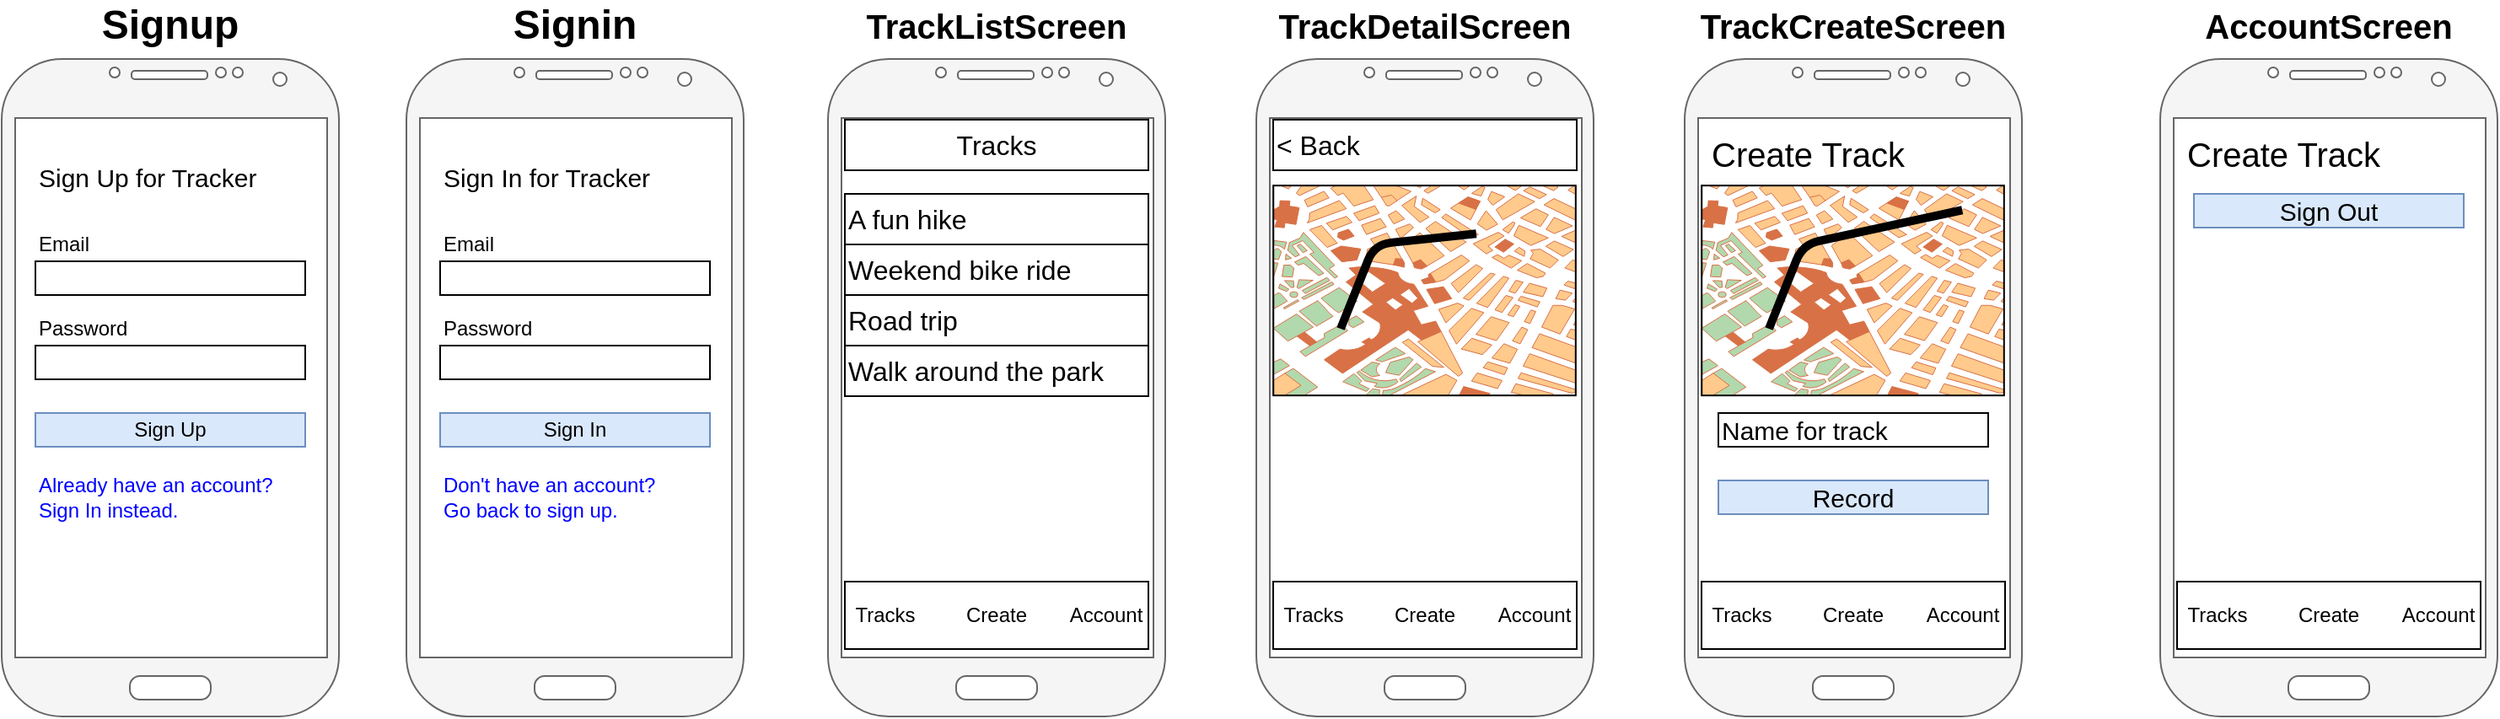 <mxfile version="15.8.7" type="device" pages="23"><diagram id="hpau9MD6fgBxvuzWI3hi" name="Page-1"><mxGraphModel dx="868" dy="566" grid="1" gridSize="10" guides="1" tooltips="1" connect="1" arrows="1" fold="1" page="1" pageScale="1" pageWidth="827" pageHeight="1169" math="0" shadow="0"><root><mxCell id="0"/><mxCell id="1" parent="0"/><mxCell id="5kaxUpIK_f3AObDmDgzO-1" value="" style="verticalLabelPosition=bottom;verticalAlign=top;html=1;shadow=0;dashed=0;strokeWidth=1;shape=mxgraph.android.phone2;fillColor=#f5f5f5;strokeColor=#666666;fontColor=#333333;" parent="1" vertex="1"><mxGeometry x="220" y="140" width="200" height="390" as="geometry"/></mxCell><mxCell id="5kaxUpIK_f3AObDmDgzO-2" value="Sign Up for Tracker" style="text;html=1;strokeColor=none;fillColor=none;align=left;verticalAlign=middle;whiteSpace=wrap;rounded=0;fontSize=15;" parent="1" vertex="1"><mxGeometry x="240" y="200" width="160" height="20" as="geometry"/></mxCell><mxCell id="5kaxUpIK_f3AObDmDgzO-3" value="Email" style="text;html=1;strokeColor=none;fillColor=none;align=left;verticalAlign=middle;whiteSpace=wrap;rounded=0;fontSize=12;" parent="1" vertex="1"><mxGeometry x="240" y="240" width="150" height="20" as="geometry"/></mxCell><mxCell id="5kaxUpIK_f3AObDmDgzO-4" value="Password" style="text;html=1;strokeColor=none;fillColor=none;align=left;verticalAlign=middle;whiteSpace=wrap;rounded=0;fontSize=12;" parent="1" vertex="1"><mxGeometry x="240" y="290" width="150" height="20" as="geometry"/></mxCell><mxCell id="5kaxUpIK_f3AObDmDgzO-5" value="" style="rounded=0;whiteSpace=wrap;html=1;fontSize=12;align=left;" parent="1" vertex="1"><mxGeometry x="240" y="260" width="160" height="20" as="geometry"/></mxCell><mxCell id="5kaxUpIK_f3AObDmDgzO-6" value="" style="rounded=0;whiteSpace=wrap;html=1;fontSize=12;align=left;" parent="1" vertex="1"><mxGeometry x="240" y="310" width="160" height="20" as="geometry"/></mxCell><mxCell id="5kaxUpIK_f3AObDmDgzO-7" value="Sign Up" style="rounded=0;whiteSpace=wrap;html=1;fontSize=12;align=center;fillColor=#dae8fc;strokeColor=#6c8ebf;" parent="1" vertex="1"><mxGeometry x="240" y="350" width="160" height="20" as="geometry"/></mxCell><mxCell id="5kaxUpIK_f3AObDmDgzO-8" value="Already have an account?&amp;nbsp; Sign In instead." style="text;html=1;strokeColor=none;fillColor=none;align=left;verticalAlign=middle;whiteSpace=wrap;rounded=0;fontSize=12;fontColor=#0000FF;" parent="1" vertex="1"><mxGeometry x="240" y="390" width="150" height="20" as="geometry"/></mxCell><mxCell id="5kaxUpIK_f3AObDmDgzO-9" value="" style="verticalLabelPosition=bottom;verticalAlign=top;html=1;shadow=0;dashed=0;strokeWidth=1;shape=mxgraph.android.phone2;fillColor=#f5f5f5;strokeColor=#666666;fontColor=#333333;" parent="1" vertex="1"><mxGeometry x="460" y="140" width="200" height="390" as="geometry"/></mxCell><mxCell id="5kaxUpIK_f3AObDmDgzO-10" value="Sign In for Tracker" style="text;html=1;strokeColor=none;fillColor=none;align=left;verticalAlign=middle;whiteSpace=wrap;rounded=0;fontSize=15;" parent="1" vertex="1"><mxGeometry x="480" y="200" width="160" height="20" as="geometry"/></mxCell><mxCell id="5kaxUpIK_f3AObDmDgzO-11" value="Email" style="text;html=1;strokeColor=none;fillColor=none;align=left;verticalAlign=middle;whiteSpace=wrap;rounded=0;fontSize=12;" parent="1" vertex="1"><mxGeometry x="480" y="240" width="150" height="20" as="geometry"/></mxCell><mxCell id="5kaxUpIK_f3AObDmDgzO-12" value="Password" style="text;html=1;strokeColor=none;fillColor=none;align=left;verticalAlign=middle;whiteSpace=wrap;rounded=0;fontSize=12;" parent="1" vertex="1"><mxGeometry x="480" y="290" width="150" height="20" as="geometry"/></mxCell><mxCell id="5kaxUpIK_f3AObDmDgzO-13" value="" style="rounded=0;whiteSpace=wrap;html=1;fontSize=12;align=left;" parent="1" vertex="1"><mxGeometry x="480" y="260" width="160" height="20" as="geometry"/></mxCell><mxCell id="5kaxUpIK_f3AObDmDgzO-14" value="" style="rounded=0;whiteSpace=wrap;html=1;fontSize=12;align=left;" parent="1" vertex="1"><mxGeometry x="480" y="310" width="160" height="20" as="geometry"/></mxCell><mxCell id="5kaxUpIK_f3AObDmDgzO-15" value="Sign In" style="rounded=0;whiteSpace=wrap;html=1;fontSize=12;align=center;fillColor=#dae8fc;strokeColor=#6c8ebf;" parent="1" vertex="1"><mxGeometry x="480" y="350" width="160" height="20" as="geometry"/></mxCell><mxCell id="5kaxUpIK_f3AObDmDgzO-16" value="Don't have an account?&amp;nbsp; Go back to sign up." style="text;html=1;strokeColor=none;fillColor=none;align=left;verticalAlign=middle;whiteSpace=wrap;rounded=0;fontSize=12;fontColor=#0000FF;" parent="1" vertex="1"><mxGeometry x="480" y="390" width="150" height="20" as="geometry"/></mxCell><mxCell id="5kaxUpIK_f3AObDmDgzO-17" value="" style="verticalLabelPosition=bottom;verticalAlign=top;html=1;shadow=0;dashed=0;strokeWidth=1;shape=mxgraph.android.phone2;fillColor=#f5f5f5;strokeColor=#666666;fontColor=#333333;" parent="1" vertex="1"><mxGeometry x="710" y="140" width="200" height="390" as="geometry"/></mxCell><mxCell id="5kaxUpIK_f3AObDmDgzO-18" value="Signup" style="text;html=1;strokeColor=none;fillColor=none;align=center;verticalAlign=middle;whiteSpace=wrap;rounded=0;fontSize=24;fontColor=#000000;fontStyle=1" parent="1" vertex="1"><mxGeometry x="300" y="110" width="40" height="20" as="geometry"/></mxCell><mxCell id="5kaxUpIK_f3AObDmDgzO-19" value="Signin" style="text;html=1;strokeColor=none;fillColor=none;align=center;verticalAlign=middle;whiteSpace=wrap;rounded=0;fontSize=24;fontColor=#000000;fontStyle=1" parent="1" vertex="1"><mxGeometry x="540" y="110" width="40" height="20" as="geometry"/></mxCell><mxCell id="5kaxUpIK_f3AObDmDgzO-20" value="TrackListScreen" style="text;html=1;strokeColor=none;fillColor=none;align=center;verticalAlign=middle;whiteSpace=wrap;rounded=0;fontSize=20;fontColor=#000000;fontStyle=1" parent="1" vertex="1"><mxGeometry x="790" y="110" width="40" height="20" as="geometry"/></mxCell><mxCell id="5kaxUpIK_f3AObDmDgzO-21" value="A fun hike" style="rounded=0;whiteSpace=wrap;html=1;fontSize=16;fontColor=#000000;align=left;" parent="1" vertex="1"><mxGeometry x="720" y="220" width="180" height="30" as="geometry"/></mxCell><mxCell id="5kaxUpIK_f3AObDmDgzO-22" value="Weekend bike ride" style="rounded=0;whiteSpace=wrap;html=1;fontSize=16;fontColor=#000000;align=left;" parent="1" vertex="1"><mxGeometry x="720" y="250" width="180" height="30" as="geometry"/></mxCell><mxCell id="5kaxUpIK_f3AObDmDgzO-23" value="Road trip" style="rounded=0;whiteSpace=wrap;html=1;fontSize=16;fontColor=#000000;align=left;" parent="1" vertex="1"><mxGeometry x="720" y="280" width="180" height="30" as="geometry"/></mxCell><mxCell id="5kaxUpIK_f3AObDmDgzO-24" value="Walk around the park" style="rounded=0;whiteSpace=wrap;html=1;fontSize=16;fontColor=#000000;align=left;" parent="1" vertex="1"><mxGeometry x="720" y="310" width="180" height="30" as="geometry"/></mxCell><mxCell id="5kaxUpIK_f3AObDmDgzO-25" value="" style="rounded=0;whiteSpace=wrap;html=1;fontSize=16;fontColor=#000000;align=left;" parent="1" vertex="1"><mxGeometry x="720" y="450" width="180" height="40" as="geometry"/></mxCell><mxCell id="5kaxUpIK_f3AObDmDgzO-26" value="Tracks" style="rounded=0;whiteSpace=wrap;html=1;fontSize=16;fontColor=#000000;align=center;" parent="1" vertex="1"><mxGeometry x="720" y="176" width="180" height="30" as="geometry"/></mxCell><mxCell id="5kaxUpIK_f3AObDmDgzO-27" value="Tracks" style="text;html=1;strokeColor=none;fillColor=none;align=center;verticalAlign=middle;whiteSpace=wrap;rounded=0;fontSize=12;fontColor=#000000;" parent="1" vertex="1"><mxGeometry x="724" y="460" width="40" height="20" as="geometry"/></mxCell><mxCell id="5kaxUpIK_f3AObDmDgzO-28" value="Create" style="text;html=1;strokeColor=none;fillColor=none;align=center;verticalAlign=middle;whiteSpace=wrap;rounded=0;fontSize=12;fontColor=#000000;" parent="1" vertex="1"><mxGeometry x="790" y="460" width="40" height="20" as="geometry"/></mxCell><mxCell id="5kaxUpIK_f3AObDmDgzO-29" value="Account" style="text;html=1;strokeColor=none;fillColor=none;align=center;verticalAlign=middle;whiteSpace=wrap;rounded=0;fontSize=12;fontColor=#000000;" parent="1" vertex="1"><mxGeometry x="855" y="460" width="40" height="20" as="geometry"/></mxCell><mxCell id="5kaxUpIK_f3AObDmDgzO-30" value="" style="verticalLabelPosition=bottom;verticalAlign=top;html=1;shadow=0;dashed=0;strokeWidth=1;shape=mxgraph.android.phone2;fillColor=#f5f5f5;strokeColor=#666666;fontColor=#333333;" parent="1" vertex="1"><mxGeometry x="964" y="140" width="200" height="390" as="geometry"/></mxCell><mxCell id="5kaxUpIK_f3AObDmDgzO-31" value="TrackDetailScreen" style="text;html=1;strokeColor=none;fillColor=none;align=center;verticalAlign=middle;whiteSpace=wrap;rounded=0;fontSize=20;fontColor=#000000;fontStyle=1" parent="1" vertex="1"><mxGeometry x="1044" y="110" width="40" height="20" as="geometry"/></mxCell><mxCell id="5kaxUpIK_f3AObDmDgzO-32" value="" style="rounded=0;whiteSpace=wrap;html=1;fontSize=16;fontColor=#000000;align=left;" parent="1" vertex="1"><mxGeometry x="974" y="450" width="180" height="40" as="geometry"/></mxCell><mxCell id="5kaxUpIK_f3AObDmDgzO-33" value="&amp;lt; Back" style="rounded=0;whiteSpace=wrap;html=1;fontSize=16;fontColor=#000000;align=left;" parent="1" vertex="1"><mxGeometry x="974" y="176" width="180" height="30" as="geometry"/></mxCell><mxCell id="5kaxUpIK_f3AObDmDgzO-34" value="Tracks" style="text;html=1;strokeColor=none;fillColor=none;align=center;verticalAlign=middle;whiteSpace=wrap;rounded=0;fontSize=12;fontColor=#000000;" parent="1" vertex="1"><mxGeometry x="978" y="460" width="40" height="20" as="geometry"/></mxCell><mxCell id="5kaxUpIK_f3AObDmDgzO-35" value="Create" style="text;html=1;strokeColor=none;fillColor=none;align=center;verticalAlign=middle;whiteSpace=wrap;rounded=0;fontSize=12;fontColor=#000000;" parent="1" vertex="1"><mxGeometry x="1044" y="460" width="40" height="20" as="geometry"/></mxCell><mxCell id="5kaxUpIK_f3AObDmDgzO-36" value="Account" style="text;html=1;strokeColor=none;fillColor=none;align=center;verticalAlign=middle;whiteSpace=wrap;rounded=0;fontSize=12;fontColor=#000000;" parent="1" vertex="1"><mxGeometry x="1109" y="460" width="40" height="20" as="geometry"/></mxCell><mxCell id="5kaxUpIK_f3AObDmDgzO-37" value="" style="verticalLabelPosition=bottom;shadow=0;dashed=0;align=center;html=1;verticalAlign=top;strokeWidth=1;shape=mxgraph.mockup.misc.map;fontSize=20;fontColor=#000000;" parent="1" vertex="1"><mxGeometry x="974" y="215" width="180" height="125" as="geometry"/></mxCell><mxCell id="5kaxUpIK_f3AObDmDgzO-38" value="" style="endArrow=none;html=1;fontSize=20;fontColor=#000000;entryX=0.669;entryY=0.229;entryDx=0;entryDy=0;entryPerimeter=0;strokeWidth=5;" parent="1" target="5kaxUpIK_f3AObDmDgzO-37" edge="1"><mxGeometry width="50" height="50" relative="1" as="geometry"><mxPoint x="1014" y="300" as="sourcePoint"/><mxPoint x="1064" y="250" as="targetPoint"/><Array as="points"><mxPoint x="1034" y="250"/></Array></mxGeometry></mxCell><mxCell id="5kaxUpIK_f3AObDmDgzO-39" value="" style="verticalLabelPosition=bottom;verticalAlign=top;html=1;shadow=0;dashed=0;strokeWidth=1;shape=mxgraph.android.phone2;fillColor=#f5f5f5;strokeColor=#666666;fontColor=#333333;" parent="1" vertex="1"><mxGeometry x="1218" y="140" width="200" height="390" as="geometry"/></mxCell><mxCell id="5kaxUpIK_f3AObDmDgzO-40" value="TrackCreateScreen" style="text;html=1;strokeColor=none;fillColor=none;align=center;verticalAlign=middle;whiteSpace=wrap;rounded=0;fontSize=20;fontColor=#000000;fontStyle=1" parent="1" vertex="1"><mxGeometry x="1298" y="110" width="40" height="20" as="geometry"/></mxCell><mxCell id="5kaxUpIK_f3AObDmDgzO-41" value="" style="rounded=0;whiteSpace=wrap;html=1;fontSize=16;fontColor=#000000;align=left;" parent="1" vertex="1"><mxGeometry x="1228" y="450" width="180" height="40" as="geometry"/></mxCell><mxCell id="5kaxUpIK_f3AObDmDgzO-42" value="Tracks" style="text;html=1;strokeColor=none;fillColor=none;align=center;verticalAlign=middle;whiteSpace=wrap;rounded=0;fontSize=12;fontColor=#000000;" parent="1" vertex="1"><mxGeometry x="1232" y="460" width="40" height="20" as="geometry"/></mxCell><mxCell id="5kaxUpIK_f3AObDmDgzO-43" value="Create" style="text;html=1;strokeColor=none;fillColor=none;align=center;verticalAlign=middle;whiteSpace=wrap;rounded=0;fontSize=12;fontColor=#000000;" parent="1" vertex="1"><mxGeometry x="1298" y="460" width="40" height="20" as="geometry"/></mxCell><mxCell id="5kaxUpIK_f3AObDmDgzO-44" value="Account" style="text;html=1;strokeColor=none;fillColor=none;align=center;verticalAlign=middle;whiteSpace=wrap;rounded=0;fontSize=12;fontColor=#000000;" parent="1" vertex="1"><mxGeometry x="1363" y="460" width="40" height="20" as="geometry"/></mxCell><mxCell id="5kaxUpIK_f3AObDmDgzO-45" value="" style="verticalLabelPosition=bottom;shadow=0;dashed=0;align=center;html=1;verticalAlign=top;strokeWidth=1;shape=mxgraph.mockup.misc.map;fontSize=20;fontColor=#000000;" parent="1" vertex="1"><mxGeometry x="1228" y="215" width="180" height="125" as="geometry"/></mxCell><mxCell id="5kaxUpIK_f3AObDmDgzO-46" value="" style="endArrow=none;html=1;fontSize=20;fontColor=#000000;entryX=0.859;entryY=0.117;entryDx=0;entryDy=0;entryPerimeter=0;strokeWidth=5;" parent="1" target="5kaxUpIK_f3AObDmDgzO-45" edge="1"><mxGeometry width="50" height="50" relative="1" as="geometry"><mxPoint x="1268" y="300" as="sourcePoint"/><mxPoint x="1318" y="250" as="targetPoint"/><Array as="points"><mxPoint x="1288" y="250"/></Array></mxGeometry></mxCell><mxCell id="5kaxUpIK_f3AObDmDgzO-47" value="Create Track" style="text;html=1;strokeColor=none;fillColor=none;align=left;verticalAlign=middle;whiteSpace=wrap;rounded=0;fontSize=20;fontColor=#000000;fontStyle=0" parent="1" vertex="1"><mxGeometry x="1232" y="186" width="160" height="20" as="geometry"/></mxCell><mxCell id="5kaxUpIK_f3AObDmDgzO-48" value="Name for track" style="rounded=0;whiteSpace=wrap;html=1;fontSize=15;fontColor=#000000;align=left;" parent="1" vertex="1"><mxGeometry x="1238" y="350" width="160" height="20" as="geometry"/></mxCell><mxCell id="5kaxUpIK_f3AObDmDgzO-49" value="Record" style="rounded=0;whiteSpace=wrap;html=1;fontSize=15;align=center;fillColor=#dae8fc;strokeColor=#6c8ebf;" parent="1" vertex="1"><mxGeometry x="1238" y="390" width="160" height="20" as="geometry"/></mxCell><mxCell id="5kaxUpIK_f3AObDmDgzO-50" value="" style="verticalLabelPosition=bottom;verticalAlign=top;html=1;shadow=0;dashed=0;strokeWidth=1;shape=mxgraph.android.phone2;fillColor=#f5f5f5;strokeColor=#666666;fontColor=#333333;" parent="1" vertex="1"><mxGeometry x="1500" y="140" width="200" height="390" as="geometry"/></mxCell><mxCell id="5kaxUpIK_f3AObDmDgzO-51" value="AccountScreen" style="text;html=1;strokeColor=none;fillColor=none;align=center;verticalAlign=middle;whiteSpace=wrap;rounded=0;fontSize=20;fontColor=#000000;fontStyle=1" parent="1" vertex="1"><mxGeometry x="1580" y="110" width="40" height="20" as="geometry"/></mxCell><mxCell id="5kaxUpIK_f3AObDmDgzO-52" value="" style="rounded=0;whiteSpace=wrap;html=1;fontSize=16;fontColor=#000000;align=left;" parent="1" vertex="1"><mxGeometry x="1510" y="450" width="180" height="40" as="geometry"/></mxCell><mxCell id="5kaxUpIK_f3AObDmDgzO-53" value="Tracks" style="text;html=1;strokeColor=none;fillColor=none;align=center;verticalAlign=middle;whiteSpace=wrap;rounded=0;fontSize=12;fontColor=#000000;" parent="1" vertex="1"><mxGeometry x="1514" y="460" width="40" height="20" as="geometry"/></mxCell><mxCell id="5kaxUpIK_f3AObDmDgzO-54" value="Create" style="text;html=1;strokeColor=none;fillColor=none;align=center;verticalAlign=middle;whiteSpace=wrap;rounded=0;fontSize=12;fontColor=#000000;" parent="1" vertex="1"><mxGeometry x="1580" y="460" width="40" height="20" as="geometry"/></mxCell><mxCell id="5kaxUpIK_f3AObDmDgzO-55" value="Account" style="text;html=1;strokeColor=none;fillColor=none;align=center;verticalAlign=middle;whiteSpace=wrap;rounded=0;fontSize=12;fontColor=#000000;" parent="1" vertex="1"><mxGeometry x="1645" y="460" width="40" height="20" as="geometry"/></mxCell><mxCell id="5kaxUpIK_f3AObDmDgzO-56" value="Create Track" style="text;html=1;strokeColor=none;fillColor=none;align=left;verticalAlign=middle;whiteSpace=wrap;rounded=0;fontSize=20;fontColor=#000000;fontStyle=0" parent="1" vertex="1"><mxGeometry x="1514" y="186" width="160" height="20" as="geometry"/></mxCell><mxCell id="5kaxUpIK_f3AObDmDgzO-57" value="Sign Out" style="rounded=0;whiteSpace=wrap;html=1;fontSize=15;align=center;fillColor=#dae8fc;strokeColor=#6c8ebf;" parent="1" vertex="1"><mxGeometry x="1520" y="220" width="160" height="20" as="geometry"/></mxCell></root></mxGraphModel></diagram><diagram id="hF6VzOs1lfesJ2EHMDAi" name="Page-2"><mxGraphModel dx="868" dy="566" grid="1" gridSize="10" guides="1" tooltips="1" connect="1" arrows="1" fold="1" page="1" pageScale="1" pageWidth="827" pageHeight="1169" math="0" shadow="0"><root><mxCell id="fT_dop3aTvByO8COgWyN-0"/><mxCell id="fT_dop3aTvByO8COgWyN-1" parent="fT_dop3aTvByO8COgWyN-0"/><mxCell id="fT_dop3aTvByO8COgWyN-2" value="" style="verticalLabelPosition=bottom;verticalAlign=top;html=1;shadow=0;dashed=0;strokeWidth=1;shape=mxgraph.android.phone2;fillColor=#f5f5f5;strokeColor=#666666;fontSize=15;fontColor=#333333;align=center;" vertex="1" parent="fT_dop3aTvByO8COgWyN-1"><mxGeometry x="360" y="280" width="130" height="220" as="geometry"/></mxCell><mxCell id="fT_dop3aTvByO8COgWyN-3" style="edgeStyle=orthogonalEdgeStyle;rounded=0;orthogonalLoop=1;jettySize=auto;html=1;exitX=1;exitY=0.5;exitDx=0;exitDy=0;entryX=0;entryY=0.5;entryDx=0;entryDy=0;strokeWidth=1;fontSize=15;fontColor=#000000;" edge="1" parent="fT_dop3aTvByO8COgWyN-1" source="fT_dop3aTvByO8COgWyN-4" target="fT_dop3aTvByO8COgWyN-5"><mxGeometry relative="1" as="geometry"/></mxCell><mxCell id="fT_dop3aTvByO8COgWyN-4" value="Express API" style="rounded=0;whiteSpace=wrap;html=1;fontSize=15;align=center;fillColor=#dae8fc;strokeColor=#6c8ebf;" vertex="1" parent="fT_dop3aTvByO8COgWyN-1"><mxGeometry x="570" y="300" width="100" height="180" as="geometry"/></mxCell><mxCell id="fT_dop3aTvByO8COgWyN-5" value="MongoDB" style="rounded=0;whiteSpace=wrap;html=1;fontSize=15;align=center;fillColor=#dae8fc;strokeColor=#6c8ebf;" vertex="1" parent="fT_dop3aTvByO8COgWyN-1"><mxGeometry x="730" y="300" width="80" height="180" as="geometry"/></mxCell><mxCell id="fT_dop3aTvByO8COgWyN-6" value="" style="endArrow=classic;html=1;strokeWidth=1;fontSize=15;fontColor=#000000;entryX=0;entryY=0.5;entryDx=0;entryDy=0;" edge="1" parent="fT_dop3aTvByO8COgWyN-1" target="fT_dop3aTvByO8COgWyN-4"><mxGeometry width="50" height="50" relative="1" as="geometry"><mxPoint x="490" y="390" as="sourcePoint"/><mxPoint x="540" y="340" as="targetPoint"/></mxGeometry></mxCell></root></mxGraphModel></diagram><diagram id="65pfBO7Nw_jgh8l9WNJZ" name="Page-3"><mxGraphModel dx="868" dy="566" grid="1" gridSize="10" guides="1" tooltips="1" connect="1" arrows="1" fold="1" page="1" pageScale="1" pageWidth="827" pageHeight="1169" math="0" shadow="0"><root><mxCell id="rH2_6ttjSt6poHbpK3Fp-0"/><mxCell id="rH2_6ttjSt6poHbpK3Fp-1" parent="rH2_6ttjSt6poHbpK3Fp-0"/><mxCell id="rH2_6ttjSt6poHbpK3Fp-2" style="edgeStyle=orthogonalEdgeStyle;rounded=0;orthogonalLoop=1;jettySize=auto;html=1;exitX=0.5;exitY=1;exitDx=0;exitDy=0;strokeWidth=1;fontSize=15;fontColor=#000000;" parent="rH2_6ttjSt6poHbpK3Fp-1" source="rH2_6ttjSt6poHbpK3Fp-3" target="rH2_6ttjSt6poHbpK3Fp-5" edge="1"><mxGeometry relative="1" as="geometry"/></mxCell><mxCell id="rH2_6ttjSt6poHbpK3Fp-3" value="Building the Express API is &lt;i&gt;optional&lt;/i&gt;" style="rounded=0;whiteSpace=wrap;html=1;fontSize=15;align=center;fillColor=#dae8fc;strokeColor=#6c8ebf;" parent="rH2_6ttjSt6poHbpK3Fp-1" vertex="1"><mxGeometry x="580" y="90" width="280" height="80" as="geometry"/></mxCell><mxCell id="rH2_6ttjSt6poHbpK3Fp-4" style="edgeStyle=orthogonalEdgeStyle;rounded=0;orthogonalLoop=1;jettySize=auto;html=1;exitX=0.5;exitY=1;exitDx=0;exitDy=0;strokeWidth=1;fontSize=15;fontColor=#000000;" parent="rH2_6ttjSt6poHbpK3Fp-1" source="rH2_6ttjSt6poHbpK3Fp-5" target="rH2_6ttjSt6poHbpK3Fp-6" edge="1"><mxGeometry relative="1" as="geometry"/></mxCell><mxCell id="rH2_6ttjSt6poHbpK3Fp-5" value="If you don't want to make it, skip to the next section to focus on the app.&amp;nbsp; Full source for the server will be provided" style="rounded=0;whiteSpace=wrap;html=1;fontSize=15;align=center;fillColor=#dae8fc;strokeColor=#6c8ebf;" parent="rH2_6ttjSt6poHbpK3Fp-1" vertex="1"><mxGeometry x="580" y="205" width="280" height="80" as="geometry"/></mxCell><mxCell id="rH2_6ttjSt6poHbpK3Fp-6" value="You &lt;i&gt;will&lt;/i&gt;&amp;nbsp;still have to run the server to develop the app" style="rounded=0;whiteSpace=wrap;html=1;fontSize=15;align=center;fillColor=#dae8fc;strokeColor=#6c8ebf;" parent="rH2_6ttjSt6poHbpK3Fp-1" vertex="1"><mxGeometry x="580" y="320" width="280" height="80" as="geometry"/></mxCell></root></mxGraphModel></diagram><diagram id="xqQ4WeB7g0RmXQEQx55i" name="Page-4"><mxGraphModel dx="868" dy="566" grid="1" gridSize="10" guides="1" tooltips="1" connect="1" arrows="1" fold="1" page="1" pageScale="1" pageWidth="827" pageHeight="1169" math="0" shadow="0"><root><mxCell id="gqlzdCHBdyaODay-U8XU-0"/><mxCell id="gqlzdCHBdyaODay-U8XU-1" parent="gqlzdCHBdyaODay-U8XU-0"/><mxCell id="WqXGlVWrUDo96ZAWpLQl-0" value="cloud.mongodb.com" style="rounded=0;whiteSpace=wrap;html=1;fontSize=21;align=center;fillColor=#dae8fc;strokeColor=#6c8ebf;fontStyle=1" parent="gqlzdCHBdyaODay-U8XU-1" vertex="1"><mxGeometry x="430" y="220" width="400" height="60" as="geometry"/></mxCell><mxCell id="WqXGlVWrUDo96ZAWpLQl-1" value="Free hosted MongoDB instance" style="text;html=1;strokeColor=none;fillColor=none;align=center;verticalAlign=middle;whiteSpace=wrap;rounded=0;fontSize=15;fontColor=#000000;fontStyle=2" parent="gqlzdCHBdyaODay-U8XU-1" vertex="1"><mxGeometry x="530" y="280" width="200" height="40" as="geometry"/></mxCell></root></mxGraphModel></diagram><diagram id="Z0zUVqdNISVzm9Oe5Nfy" name="Page-5"><mxGraphModel dx="868" dy="566" grid="1" gridSize="10" guides="1" tooltips="1" connect="1" arrows="1" fold="1" page="1" pageScale="1" pageWidth="827" pageHeight="1169" math="0" shadow="0"><root><mxCell id="H6zsCM3zB4RxeCE4jZac-0"/><mxCell id="H6zsCM3zB4RxeCE4jZac-1" parent="H6zsCM3zB4RxeCE4jZac-0"/><mxCell id="H6zsCM3zB4RxeCE4jZac-2" value="" style="verticalLabelPosition=bottom;verticalAlign=top;html=1;shadow=0;dashed=0;strokeWidth=1;shape=mxgraph.android.phone2;fillColor=#f5f5f5;strokeColor=#666666;fontSize=15;fontColor=#333333;align=center;" parent="H6zsCM3zB4RxeCE4jZac-1" vertex="1"><mxGeometry x="360" y="280" width="130" height="220" as="geometry"/></mxCell><mxCell id="H6zsCM3zB4RxeCE4jZac-3" value="Express API" style="rounded=0;whiteSpace=wrap;html=1;fontSize=15;align=center;fillColor=#dae8fc;strokeColor=#6c8ebf;" parent="H6zsCM3zB4RxeCE4jZac-1" vertex="1"><mxGeometry x="570" y="300" width="100" height="180" as="geometry"/></mxCell><mxCell id="H6zsCM3zB4RxeCE4jZac-4" value="&lt;b&gt;MongoDB&lt;br&gt;&lt;br&gt;&lt;br&gt;&lt;br&gt;&lt;br&gt;&lt;br&gt;&lt;br&gt;&lt;br&gt;&lt;br&gt;&lt;/b&gt;" style="rounded=0;whiteSpace=wrap;html=1;fontSize=15;align=center;fillColor=#dae8fc;strokeColor=#6c8ebf;" parent="H6zsCM3zB4RxeCE4jZac-1" vertex="1"><mxGeometry x="790" y="300" width="170" height="180" as="geometry"/></mxCell><mxCell id="H6zsCM3zB4RxeCE4jZac-5" value="" style="endArrow=classic;html=1;strokeWidth=1;fontSize=15;fontColor=#000000;entryX=0;entryY=0.5;entryDx=0;entryDy=0;" parent="H6zsCM3zB4RxeCE4jZac-1" target="H6zsCM3zB4RxeCE4jZac-3" edge="1"><mxGeometry width="50" height="50" relative="1" as="geometry"><mxPoint x="490" y="390" as="sourcePoint"/><mxPoint x="540" y="340" as="targetPoint"/></mxGeometry></mxCell><mxCell id="H6zsCM3zB4RxeCE4jZac-6" value="User Data" style="rounded=0;whiteSpace=wrap;html=1;fontSize=15;fontColor=#000000;align=center;" parent="H6zsCM3zB4RxeCE4jZac-1" vertex="1"><mxGeometry x="815" y="350" width="120" height="30" as="geometry"/></mxCell><mxCell id="H6zsCM3zB4RxeCE4jZac-7" value="Location Data" style="rounded=0;whiteSpace=wrap;html=1;fontSize=15;fontColor=#000000;align=center;" parent="H6zsCM3zB4RxeCE4jZac-1" vertex="1"><mxGeometry x="815" y="400" width="120" height="30" as="geometry"/></mxCell><mxCell id="H6zsCM3zB4RxeCE4jZac-8" style="edgeStyle=orthogonalEdgeStyle;rounded=0;orthogonalLoop=1;jettySize=auto;html=1;exitX=1;exitY=0.5;exitDx=0;exitDy=0;entryX=0;entryY=0.5;entryDx=0;entryDy=0;strokeWidth=1;fontSize=15;fontColor=#000000;" parent="H6zsCM3zB4RxeCE4jZac-1" source="H6zsCM3zB4RxeCE4jZac-9" target="H6zsCM3zB4RxeCE4jZac-4" edge="1"><mxGeometry relative="1" as="geometry"/></mxCell><mxCell id="H6zsCM3zB4RxeCE4jZac-9" value="Mongoose" style="rounded=0;whiteSpace=wrap;html=1;fontSize=15;align=center;fillColor=#e1d5e7;strokeColor=#9673a6;" parent="H6zsCM3zB4RxeCE4jZac-1" vertex="1"><mxGeometry x="670" y="360" width="80" height="60" as="geometry"/></mxCell></root></mxGraphModel></diagram><diagram id="8R40ph_FBL9yYtJqAiS4" name="Page-6"><mxGraphModel dx="868" dy="566" grid="1" gridSize="10" guides="1" tooltips="1" connect="1" arrows="1" fold="1" page="1" pageScale="1" pageWidth="827" pageHeight="1169" math="0" shadow="0"><root><mxCell id="qvkXCBrgzy5_rLOsUbVY-0"/><mxCell id="qvkXCBrgzy5_rLOsUbVY-1" parent="qvkXCBrgzy5_rLOsUbVY-0"/><mxCell id="qvkXCBrgzy5_rLOsUbVY-2" value="" style="verticalLabelPosition=bottom;verticalAlign=top;html=1;shadow=0;dashed=0;strokeWidth=1;shape=mxgraph.android.phone2;fillColor=#f5f5f5;strokeColor=#666666;fontSize=15;fontColor=#333333;align=center;" vertex="1" parent="qvkXCBrgzy5_rLOsUbVY-1"><mxGeometry x="360" y="280" width="130" height="220" as="geometry"/></mxCell><mxCell id="qvkXCBrgzy5_rLOsUbVY-3" style="edgeStyle=orthogonalEdgeStyle;rounded=0;orthogonalLoop=1;jettySize=auto;html=1;exitX=1;exitY=0.5;exitDx=0;exitDy=0;strokeWidth=1;fontSize=15;fontColor=#000000;" edge="1" parent="qvkXCBrgzy5_rLOsUbVY-1"><mxGeometry relative="1" as="geometry"><mxPoint x="750" y="330" as="sourcePoint"/><mxPoint x="930" y="330" as="targetPoint"/></mxGeometry></mxCell><mxCell id="qvkXCBrgzy5_rLOsUbVY-4" value="Express API" style="rounded=0;whiteSpace=wrap;html=1;fontSize=15;align=center;fillColor=#dae8fc;strokeColor=#6c8ebf;" vertex="1" parent="qvkXCBrgzy5_rLOsUbVY-1"><mxGeometry x="650" y="300" width="100" height="180" as="geometry"/></mxCell><mxCell id="qvkXCBrgzy5_rLOsUbVY-5" value="MongoDB" style="rounded=0;whiteSpace=wrap;html=1;fontSize=15;align=center;fillColor=#dae8fc;strokeColor=#6c8ebf;" vertex="1" parent="qvkXCBrgzy5_rLOsUbVY-1"><mxGeometry x="930" y="300" width="100" height="180" as="geometry"/></mxCell><mxCell id="qvkXCBrgzy5_rLOsUbVY-6" value="" style="endArrow=classic;html=1;strokeWidth=1;fontSize=15;fontColor=#000000;entryX=0;entryY=0.5;entryDx=0;entryDy=0;" edge="1" parent="qvkXCBrgzy5_rLOsUbVY-1"><mxGeometry width="50" height="50" relative="1" as="geometry"><mxPoint x="490" y="329.5" as="sourcePoint"/><mxPoint x="650" y="329.5" as="targetPoint"/></mxGeometry></mxCell><mxCell id="qvkXCBrgzy5_rLOsUbVY-7" value="{ email: 'test@test.com', password: 'mypassword'}&amp;nbsp;" style="rounded=0;whiteSpace=wrap;html=1;fontSize=10;align=center;fillColor=#e1d5e7;strokeColor=#9673a6;" vertex="1" parent="qvkXCBrgzy5_rLOsUbVY-1"><mxGeometry x="510" y="290" width="120" height="40" as="geometry"/></mxCell><mxCell id="qvkXCBrgzy5_rLOsUbVY-8" value="Has anyone signed up with 'test@test.com' before?" style="rounded=0;whiteSpace=wrap;html=1;fontSize=10;align=center;fillColor=#e1d5e7;strokeColor=#9673a6;" vertex="1" parent="qvkXCBrgzy5_rLOsUbVY-1"><mxGeometry x="780" y="290" width="120" height="40" as="geometry"/></mxCell><mxCell id="qvkXCBrgzy5_rLOsUbVY-9" style="edgeStyle=orthogonalEdgeStyle;rounded=0;orthogonalLoop=1;jettySize=auto;html=1;exitX=1;exitY=0.5;exitDx=0;exitDy=0;strokeWidth=1;fontSize=15;fontColor=#000000;" edge="1" parent="qvkXCBrgzy5_rLOsUbVY-1"><mxGeometry relative="1" as="geometry"><mxPoint x="750" y="389.5" as="sourcePoint"/><mxPoint x="930" y="389.5" as="targetPoint"/></mxGeometry></mxCell><mxCell id="qvkXCBrgzy5_rLOsUbVY-10" value="No? Ok, create a new user account with the given email and pw" style="rounded=0;whiteSpace=wrap;html=1;fontSize=10;align=center;fillColor=#e1d5e7;strokeColor=#9673a6;" vertex="1" parent="qvkXCBrgzy5_rLOsUbVY-1"><mxGeometry x="780" y="349.5" width="120" height="40" as="geometry"/></mxCell><mxCell id="qvkXCBrgzy5_rLOsUbVY-11" style="edgeStyle=orthogonalEdgeStyle;rounded=0;orthogonalLoop=1;jettySize=auto;html=1;exitX=1;exitY=0.5;exitDx=0;exitDy=0;strokeWidth=1;fontSize=15;fontColor=#000000;" edge="1" parent="qvkXCBrgzy5_rLOsUbVY-1"><mxGeometry relative="1" as="geometry"><mxPoint x="650" y="455" as="sourcePoint"/><mxPoint x="490" y="455" as="targetPoint"/></mxGeometry></mxCell><mxCell id="qvkXCBrgzy5_rLOsUbVY-12" value="Here's a JWT.&amp;nbsp; It proves that you are the user with email 'test@test.com'.&amp;nbsp; Send it along with any followup request" style="rounded=0;whiteSpace=wrap;html=1;fontSize=10;align=center;fillColor=#e1d5e7;strokeColor=#9673a6;" vertex="1" parent="qvkXCBrgzy5_rLOsUbVY-1"><mxGeometry x="510" y="390" width="120" height="65" as="geometry"/></mxCell></root></mxGraphModel></diagram><diagram id="pfof2WyR-wbMOoOc8UGt" name="Page-7"><mxGraphModel dx="868" dy="566" grid="1" gridSize="10" guides="1" tooltips="1" connect="1" arrows="1" fold="1" page="1" pageScale="1" pageWidth="827" pageHeight="1169" math="0" shadow="0"><root><mxCell id="BO0m_zBvnLYO-YWgMYkg-0"/><mxCell id="BO0m_zBvnLYO-YWgMYkg-1" parent="BO0m_zBvnLYO-YWgMYkg-0"/><mxCell id="BO0m_zBvnLYO-YWgMYkg-2" value="getpostman.com" style="rounded=0;whiteSpace=wrap;html=1;fontSize=21;align=center;fillColor=#dae8fc;strokeColor=#6c8ebf;fontStyle=1" vertex="1" parent="BO0m_zBvnLYO-YWgMYkg-1"><mxGeometry x="430" y="220" width="400" height="60" as="geometry"/></mxCell><mxCell id="BO0m_zBvnLYO-YWgMYkg-3" value="Client for easily testing an API" style="text;html=1;strokeColor=none;fillColor=none;align=center;verticalAlign=middle;whiteSpace=wrap;rounded=0;fontSize=15;fontColor=#000000;fontStyle=2" vertex="1" parent="BO0m_zBvnLYO-YWgMYkg-1"><mxGeometry x="505" y="280" width="250" height="40" as="geometry"/></mxCell></root></mxGraphModel></diagram><diagram id="sL0FisPFLqZaOpHGSNN3" name="Page-8"><mxGraphModel dx="868" dy="566" grid="1" gridSize="10" guides="1" tooltips="1" connect="1" arrows="1" fold="1" page="1" pageScale="1" pageWidth="827" pageHeight="1169" math="0" shadow="0"><root><mxCell id="ezSIsCv9HGzj06k55jjO-0"/><mxCell id="ezSIsCv9HGzj06k55jjO-1" parent="ezSIsCv9HGzj06k55jjO-0"/><mxCell id="ezSIsCv9HGzj06k55jjO-2" value="MongoDB&lt;br style=&quot;font-size: 23px&quot;&gt;&lt;br style=&quot;font-size: 23px&quot;&gt;&lt;br&gt;&lt;br&gt;&lt;br&gt;" style="rounded=0;whiteSpace=wrap;html=1;fontSize=23;align=center;fillColor=#dae8fc;strokeColor=#6c8ebf;fontStyle=1" vertex="1" parent="ezSIsCv9HGzj06k55jjO-1"><mxGeometry x="380" y="230" width="440" height="140" as="geometry"/></mxCell><mxCell id="ezSIsCv9HGzj06k55jjO-3" value="Users Collection" style="rounded=0;whiteSpace=wrap;html=1;fontSize=15;align=center;fillColor=#d5e8d4;strokeColor=#82b366;" vertex="1" parent="ezSIsCv9HGzj06k55jjO-1"><mxGeometry x="390" y="260" width="200" height="30" as="geometry"/></mxCell><mxCell id="ezSIsCv9HGzj06k55jjO-4" value="Tracks Collection" style="rounded=0;whiteSpace=wrap;html=1;fontSize=15;align=center;fillColor=#d5e8d4;strokeColor=#82b366;" vertex="1" parent="ezSIsCv9HGzj06k55jjO-1"><mxGeometry x="610" y="260" width="200" height="30" as="geometry"/></mxCell><mxCell id="ezSIsCv9HGzj06k55jjO-5" value="name" style="rounded=0;whiteSpace=wrap;html=1;fontSize=11;align=center;fillColor=#e1d5e7;strokeColor=#9673a6;" vertex="1" parent="ezSIsCv9HGzj06k55jjO-1"><mxGeometry x="390" y="290" width="100" height="20" as="geometry"/></mxCell><mxCell id="ezSIsCv9HGzj06k55jjO-6" value="type" style="rounded=0;whiteSpace=wrap;html=1;fontSize=11;align=center;fillColor=#e1d5e7;strokeColor=#9673a6;" vertex="1" parent="ezSIsCv9HGzj06k55jjO-1"><mxGeometry x="490" y="290" width="100" height="20" as="geometry"/></mxCell><mxCell id="ezSIsCv9HGzj06k55jjO-7" value="email" style="rounded=0;whiteSpace=wrap;html=1;fontSize=11;align=center;" vertex="1" parent="ezSIsCv9HGzj06k55jjO-1"><mxGeometry x="390" y="310" width="100" height="20" as="geometry"/></mxCell><mxCell id="ezSIsCv9HGzj06k55jjO-8" value="string" style="rounded=0;whiteSpace=wrap;html=1;fontSize=11;align=center;" vertex="1" parent="ezSIsCv9HGzj06k55jjO-1"><mxGeometry x="490" y="310" width="100" height="20" as="geometry"/></mxCell><mxCell id="ezSIsCv9HGzj06k55jjO-9" value="password" style="rounded=0;whiteSpace=wrap;html=1;fontSize=11;align=center;" vertex="1" parent="ezSIsCv9HGzj06k55jjO-1"><mxGeometry x="390" y="330" width="100" height="20" as="geometry"/></mxCell><mxCell id="ezSIsCv9HGzj06k55jjO-10" value="string" style="rounded=0;whiteSpace=wrap;html=1;fontSize=11;align=center;" vertex="1" parent="ezSIsCv9HGzj06k55jjO-1"><mxGeometry x="490" y="330" width="100" height="20" as="geometry"/></mxCell><mxCell id="ezSIsCv9HGzj06k55jjO-11" style="edgeStyle=orthogonalEdgeStyle;rounded=0;orthogonalLoop=1;jettySize=auto;html=1;exitX=0.5;exitY=0;exitDx=0;exitDy=0;entryX=0.5;entryY=1;entryDx=0;entryDy=0;strokeWidth=1;fontSize=11;fontColor=#000000;" edge="1" parent="ezSIsCv9HGzj06k55jjO-1" source="ezSIsCv9HGzj06k55jjO-12" target="ezSIsCv9HGzj06k55jjO-2"><mxGeometry relative="1" as="geometry"/></mxCell><mxCell id="ezSIsCv9HGzj06k55jjO-12" value="&lt;br&gt;&lt;br&gt;&lt;br&gt;Mongoose" style="rounded=0;whiteSpace=wrap;html=1;fontSize=23;align=center;fillColor=#dae8fc;strokeColor=#6c8ebf;fontStyle=1" vertex="1" parent="ezSIsCv9HGzj06k55jjO-1"><mxGeometry x="380" y="400" width="440" height="140" as="geometry"/></mxCell><mxCell id="ezSIsCv9HGzj06k55jjO-13" value="Users Model" style="rounded=0;whiteSpace=wrap;html=1;fontSize=15;align=center;fillColor=#d5e8d4;strokeColor=#82b366;" vertex="1" parent="ezSIsCv9HGzj06k55jjO-1"><mxGeometry x="390" y="410" width="200" height="20" as="geometry"/></mxCell><mxCell id="ezSIsCv9HGzj06k55jjO-14" value="name" style="rounded=0;whiteSpace=wrap;html=1;fontSize=11;align=center;fillColor=#e1d5e7;strokeColor=#9673a6;" vertex="1" parent="ezSIsCv9HGzj06k55jjO-1"><mxGeometry x="390" y="430" width="100" height="20" as="geometry"/></mxCell><mxCell id="ezSIsCv9HGzj06k55jjO-15" value="type" style="rounded=0;whiteSpace=wrap;html=1;fontSize=11;align=center;fillColor=#e1d5e7;strokeColor=#9673a6;" vertex="1" parent="ezSIsCv9HGzj06k55jjO-1"><mxGeometry x="490" y="430" width="100" height="20" as="geometry"/></mxCell><mxCell id="ezSIsCv9HGzj06k55jjO-16" value="email" style="rounded=0;whiteSpace=wrap;html=1;fontSize=11;align=center;" vertex="1" parent="ezSIsCv9HGzj06k55jjO-1"><mxGeometry x="390" y="450" width="100" height="20" as="geometry"/></mxCell><mxCell id="ezSIsCv9HGzj06k55jjO-17" value="string" style="rounded=0;whiteSpace=wrap;html=1;fontSize=11;align=center;" vertex="1" parent="ezSIsCv9HGzj06k55jjO-1"><mxGeometry x="490" y="450" width="100" height="20" as="geometry"/></mxCell><mxCell id="ezSIsCv9HGzj06k55jjO-18" value="password" style="rounded=0;whiteSpace=wrap;html=1;fontSize=11;align=center;" vertex="1" parent="ezSIsCv9HGzj06k55jjO-1"><mxGeometry x="390" y="470" width="100" height="20" as="geometry"/></mxCell><mxCell id="ezSIsCv9HGzj06k55jjO-19" value="string" style="rounded=0;whiteSpace=wrap;html=1;fontSize=11;align=center;" vertex="1" parent="ezSIsCv9HGzj06k55jjO-1"><mxGeometry x="490" y="470" width="100" height="20" as="geometry"/></mxCell></root></mxGraphModel></diagram><diagram id="3dwe9mHVV9HgAdAClRy8" name="Page-9"><mxGraphModel dx="868" dy="566" grid="1" gridSize="10" guides="1" tooltips="1" connect="1" arrows="1" fold="1" page="1" pageScale="1" pageWidth="827" pageHeight="1169" math="0" shadow="0"><root><mxCell id="eydpNau3_8nuP7iNB6Rg-0"/><mxCell id="eydpNau3_8nuP7iNB6Rg-1" parent="eydpNau3_8nuP7iNB6Rg-0"/><mxCell id="eydpNau3_8nuP7iNB6Rg-2" value="Includes some identifying information about the person carrying the ID" style="rounded=0;whiteSpace=wrap;html=1;fontSize=14;align=center;fillColor=#dae8fc;strokeColor=#6c8ebf;" parent="eydpNau3_8nuP7iNB6Rg-1" vertex="1"><mxGeometry x="505" y="150" width="470" height="50" as="geometry"/></mxCell><mxCell id="eydpNau3_8nuP7iNB6Rg-3" value="Driver's License in the United States" style="text;html=1;strokeColor=none;fillColor=none;align=center;verticalAlign=middle;whiteSpace=wrap;rounded=0;fontSize=19;fontColor=#000000;fontStyle=1" parent="eydpNau3_8nuP7iNB6Rg-1" vertex="1"><mxGeometry x="620" y="117" width="240" height="20" as="geometry"/></mxCell><mxCell id="eydpNau3_8nuP7iNB6Rg-4" value="Can be used to prove that you are who you say you are" style="rounded=0;whiteSpace=wrap;html=1;fontSize=14;align=center;fillColor=#dae8fc;strokeColor=#6c8ebf;" parent="eydpNau3_8nuP7iNB6Rg-1" vertex="1"><mxGeometry x="505" y="210" width="470" height="50" as="geometry"/></mxCell><mxCell id="eydpNau3_8nuP7iNB6Rg-5" value="A malicious person could change their identity by modifying their ID, but modifications &lt;i&gt;could&lt;/i&gt; be easily detected" style="rounded=0;whiteSpace=wrap;html=1;fontSize=14;align=center;fillColor=#dae8fc;strokeColor=#6c8ebf;" parent="eydpNau3_8nuP7iNB6Rg-1" vertex="1"><mxGeometry x="505" y="330" width="470" height="50" as="geometry"/></mxCell><mxCell id="eydpNau3_8nuP7iNB6Rg-6" value="The ID has some security measures to prove that it is a real ID - those measures are hard to fake" style="rounded=0;whiteSpace=wrap;html=1;fontSize=14;align=center;fillColor=#dae8fc;strokeColor=#6c8ebf;" parent="eydpNau3_8nuP7iNB6Rg-1" vertex="1"><mxGeometry x="505" y="270" width="470" height="50" as="geometry"/></mxCell></root></mxGraphModel></diagram><diagram id="cSTvUygyS1cZVdHCUhxg" name="Page-10"><mxGraphModel dx="868" dy="566" grid="1" gridSize="10" guides="1" tooltips="1" connect="1" arrows="1" fold="1" page="1" pageScale="1" pageWidth="827" pageHeight="1169" math="0" shadow="0"><root><mxCell id="tj6E5JXoqeGN8eW91rMi-0"/><mxCell id="tj6E5JXoqeGN8eW91rMi-1" parent="tj6E5JXoqeGN8eW91rMi-0"/><mxCell id="tj6E5JXoqeGN8eW91rMi-2" style="edgeStyle=orthogonalEdgeStyle;rounded=0;orthogonalLoop=1;jettySize=auto;html=1;exitX=1;exitY=0.5;exitDx=0;exitDy=0;strokeWidth=1;fontSize=19;fontColor=#000000;" edge="1" parent="tj6E5JXoqeGN8eW91rMi-1" source="tj6E5JXoqeGN8eW91rMi-3"><mxGeometry relative="1" as="geometry"><mxPoint x="590" y="270" as="targetPoint"/></mxGeometry></mxCell><mxCell id="tj6E5JXoqeGN8eW91rMi-3" value="Alexis Samson&lt;br&gt;123 Main Street&lt;br&gt;San Francisco, CA" style="rounded=0;whiteSpace=wrap;html=1;fontSize=19;align=center;fillColor=#dae8fc;strokeColor=#6c8ebf;" vertex="1" parent="tj6E5JXoqeGN8eW91rMi-1"><mxGeometry x="320" y="220" width="210" height="100" as="geometry"/></mxCell><mxCell id="tj6E5JXoqeGN8eW91rMi-4" value="" style="rounded=0;whiteSpace=wrap;html=1;fontSize=19;align=center;fillColor=#d5e8d4;strokeColor=#82b366;" vertex="1" parent="tj6E5JXoqeGN8eW91rMi-1"><mxGeometry x="590" y="187.5" width="360" height="165" as="geometry"/></mxCell><mxCell id="tj6E5JXoqeGN8eW91rMi-5" value="" style="shape=actor;whiteSpace=wrap;html=1;fontSize=19;fontColor=#000000;align=center;" vertex="1" parent="tj6E5JXoqeGN8eW91rMi-1"><mxGeometry x="610" y="210" width="60" height="60" as="geometry"/></mxCell><mxCell id="tj6E5JXoqeGN8eW91rMi-6" value="DL #12345678&lt;br&gt;Alexis Samson&lt;br&gt;123 Main Street&lt;br&gt;San Francisco, CA" style="text;html=1;strokeColor=none;fillColor=none;align=left;verticalAlign=middle;whiteSpace=wrap;rounded=0;fontSize=19;fontColor=#000000;" vertex="1" parent="tj6E5JXoqeGN8eW91rMi-1"><mxGeometry x="700" y="230" width="210" height="70" as="geometry"/></mxCell><mxCell id="tj6E5JXoqeGN8eW91rMi-7" value="" style="shape=curlyBracket;whiteSpace=wrap;html=1;rounded=1;fontSize=19;fontColor=#000000;align=left;rotation=90;" vertex="1" parent="tj6E5JXoqeGN8eW91rMi-1"><mxGeometry x="408" y="88" width="35" height="210" as="geometry"/></mxCell><mxCell id="tj6E5JXoqeGN8eW91rMi-8" value="Identifying information" style="text;html=1;strokeColor=none;fillColor=none;align=center;verticalAlign=middle;whiteSpace=wrap;rounded=0;fontSize=19;fontColor=#000000;fontStyle=2" vertex="1" parent="tj6E5JXoqeGN8eW91rMi-1"><mxGeometry x="361.5" y="131" width="127" height="40" as="geometry"/></mxCell><mxCell id="tj6E5JXoqeGN8eW91rMi-9" value="" style="shape=curlyBracket;whiteSpace=wrap;html=1;rounded=1;fontSize=19;fontColor=#000000;align=left;rotation=90;" vertex="1" parent="tj6E5JXoqeGN8eW91rMi-1"><mxGeometry x="753" y="-17" width="35" height="355" as="geometry"/></mxCell><mxCell id="tj6E5JXoqeGN8eW91rMi-10" value="Identifying information stored on a hard-to-change card" style="text;html=1;strokeColor=none;fillColor=none;align=center;verticalAlign=middle;whiteSpace=wrap;rounded=0;fontSize=19;fontColor=#000000;fontStyle=2" vertex="1" parent="tj6E5JXoqeGN8eW91rMi-1"><mxGeometry x="633.5" y="91" width="273" height="40" as="geometry"/></mxCell></root></mxGraphModel></diagram><diagram id="Ylvk7E9ED6RJz8B27THZ" name="Page-11"><mxGraphModel dx="868" dy="566" grid="1" gridSize="10" guides="1" tooltips="1" connect="1" arrows="1" fold="1" page="1" pageScale="1" pageWidth="827" pageHeight="1169" math="0" shadow="0"><root><mxCell id="za8a5yp1ol9DKv7Vrnoq-0"/><mxCell id="za8a5yp1ol9DKv7Vrnoq-1" parent="za8a5yp1ol9DKv7Vrnoq-0"/><mxCell id="za8a5yp1ol9DKv7Vrnoq-2" value="A string that carries some identifying information" style="rounded=0;whiteSpace=wrap;html=1;fontSize=14;align=center;fillColor=#dae8fc;strokeColor=#6c8ebf;" vertex="1" parent="za8a5yp1ol9DKv7Vrnoq-1"><mxGeometry x="505" y="150" width="470" height="50" as="geometry"/></mxCell><mxCell id="za8a5yp1ol9DKv7Vrnoq-3" value="JSON Web Tokens" style="text;html=1;strokeColor=none;fillColor=none;align=center;verticalAlign=middle;whiteSpace=wrap;rounded=0;fontSize=19;fontColor=#000000;fontStyle=1" vertex="1" parent="za8a5yp1ol9DKv7Vrnoq-1"><mxGeometry x="620" y="126" width="240" height="20" as="geometry"/></mxCell><mxCell id="za8a5yp1ol9DKv7Vrnoq-4" value="Can be used to prove that you are who you say you are" style="rounded=0;whiteSpace=wrap;html=1;fontSize=14;align=center;fillColor=#dae8fc;strokeColor=#6c8ebf;" vertex="1" parent="za8a5yp1ol9DKv7Vrnoq-1"><mxGeometry x="505" y="210" width="470" height="50" as="geometry"/></mxCell><mxCell id="za8a5yp1ol9DKv7Vrnoq-5" value="Not possible to create a new JWT or change info in an existing one without that key." style="rounded=0;whiteSpace=wrap;html=1;fontSize=14;align=center;fillColor=#dae8fc;strokeColor=#6c8ebf;" vertex="1" parent="za8a5yp1ol9DKv7Vrnoq-1"><mxGeometry x="505" y="330" width="470" height="50" as="geometry"/></mxCell><mxCell id="za8a5yp1ol9DKv7Vrnoq-6" value="JWT is created using a special key that only our server knows." style="rounded=0;whiteSpace=wrap;html=1;fontSize=14;align=center;fillColor=#dae8fc;strokeColor=#6c8ebf;" vertex="1" parent="za8a5yp1ol9DKv7Vrnoq-1"><mxGeometry x="505" y="270" width="470" height="50" as="geometry"/></mxCell></root></mxGraphModel></diagram><diagram id="IXBZ6P0MV96mu_qZV_ao" name="Page-12"><mxGraphModel dx="868" dy="566" grid="1" gridSize="10" guides="1" tooltips="1" connect="1" arrows="1" fold="1" page="1" pageScale="1" pageWidth="827" pageHeight="1169" math="0" shadow="0"><root><mxCell id="v1_477UPzLLrIpuJFIJF-0"/><mxCell id="v1_477UPzLLrIpuJFIJF-1" parent="v1_477UPzLLrIpuJFIJF-0"/><mxCell id="v1_477UPzLLrIpuJFIJF-2" value="jwt.io" style="rounded=0;whiteSpace=wrap;html=1;fontSize=26;align=center;fillColor=#dae8fc;strokeColor=#6c8ebf;" vertex="1" parent="v1_477UPzLLrIpuJFIJF-1"><mxGeometry x="410" y="210" width="410" height="70" as="geometry"/></mxCell></root></mxGraphModel></diagram><diagram id="85JOy4dKbzP5RGd-ltQU" name="Page-13"><mxGraphModel dx="868" dy="566" grid="1" gridSize="10" guides="1" tooltips="1" connect="1" arrows="1" fold="1" page="1" pageScale="1" pageWidth="827" pageHeight="1169" math="0" shadow="0"><root><mxCell id="JHO7sGb_w-hEiYGnx5bY-0"/><mxCell id="JHO7sGb_w-hEiYGnx5bY-1" parent="JHO7sGb_w-hEiYGnx5bY-0"/><mxCell id="JHO7sGb_w-hEiYGnx5bY-2" style="edgeStyle=orthogonalEdgeStyle;rounded=0;orthogonalLoop=1;jettySize=auto;html=1;exitX=0.5;exitY=1;exitDx=0;exitDy=0;strokeWidth=1;fontSize=19;fontColor=#000000;" edge="1" parent="JHO7sGb_w-hEiYGnx5bY-1" source="JHO7sGb_w-hEiYGnx5bY-3" target="JHO7sGb_w-hEiYGnx5bY-5"><mxGeometry relative="1" as="geometry"/></mxCell><mxCell id="JHO7sGb_w-hEiYGnx5bY-3" value="mypassword" style="rounded=0;whiteSpace=wrap;html=1;fontSize=19;align=center;fillColor=#dae8fc;strokeColor=#6c8ebf;" vertex="1" parent="JHO7sGb_w-hEiYGnx5bY-1"><mxGeometry x="725" y="245" width="160" height="50" as="geometry"/></mxCell><mxCell id="JHO7sGb_w-hEiYGnx5bY-4" style="edgeStyle=orthogonalEdgeStyle;rounded=0;orthogonalLoop=1;jettySize=auto;html=1;exitX=0.5;exitY=1;exitDx=0;exitDy=0;strokeWidth=1;fontSize=19;fontColor=#000000;" edge="1" parent="JHO7sGb_w-hEiYGnx5bY-1" source="JHO7sGb_w-hEiYGnx5bY-5" target="JHO7sGb_w-hEiYGnx5bY-6"><mxGeometry relative="1" as="geometry"/></mxCell><mxCell id="JHO7sGb_w-hEiYGnx5bY-5" value="Hashing Algorithm" style="rounded=0;whiteSpace=wrap;html=1;fontSize=19;align=center;fillColor=#e1d5e7;strokeColor=#9673a6;fontStyle=2" vertex="1" parent="JHO7sGb_w-hEiYGnx5bY-1"><mxGeometry x="711" y="350" width="188" height="50" as="geometry"/></mxCell><mxCell id="JHO7sGb_w-hEiYGnx5bY-6" value="laksjdflaisejflaijg" style="rounded=0;whiteSpace=wrap;html=1;fontSize=19;align=center;fillColor=#dae8fc;strokeColor=#6c8ebf;" vertex="1" parent="JHO7sGb_w-hEiYGnx5bY-1"><mxGeometry x="725" y="450" width="160" height="50" as="geometry"/></mxCell><mxCell id="JHO7sGb_w-hEiYGnx5bY-7" value="" style="shape=curlyBracket;whiteSpace=wrap;html=1;rounded=1;fontSize=19;fontColor=#000000;align=center;rotation=180;" vertex="1" parent="JHO7sGb_w-hEiYGnx5bY-1"><mxGeometry x="890" y="450" width="29" height="50" as="geometry"/></mxCell><mxCell id="JHO7sGb_w-hEiYGnx5bY-8" value="Safe to store in DB" style="text;html=1;strokeColor=none;fillColor=none;align=left;verticalAlign=middle;whiteSpace=wrap;rounded=0;fontSize=12;fontColor=#000000;fontStyle=2" vertex="1" parent="JHO7sGb_w-hEiYGnx5bY-1"><mxGeometry x="919" y="465" width="111" height="20" as="geometry"/></mxCell></root></mxGraphModel></diagram><diagram id="ueai8kXvYfQGEwaooJ2V" name="Page-14"><mxGraphModel dx="868" dy="566" grid="1" gridSize="10" guides="1" tooltips="1" connect="1" arrows="1" fold="1" page="1" pageScale="1" pageWidth="827" pageHeight="1169" math="0" shadow="0"><root><mxCell id="tsldXiEYKJRmFm36X_C7-0"/><mxCell id="tsldXiEYKJRmFm36X_C7-1" parent="tsldXiEYKJRmFm36X_C7-0"/><mxCell id="tsldXiEYKJRmFm36X_C7-2" style="edgeStyle=orthogonalEdgeStyle;rounded=0;orthogonalLoop=1;jettySize=auto;html=1;exitX=0.5;exitY=1;exitDx=0;exitDy=0;strokeWidth=1;fontSize=19;fontColor=#000000;" edge="1" parent="tsldXiEYKJRmFm36X_C7-1" source="tsldXiEYKJRmFm36X_C7-3" target="tsldXiEYKJRmFm36X_C7-5"><mxGeometry relative="1" as="geometry"/></mxCell><mxCell id="tsldXiEYKJRmFm36X_C7-3" value="mypassword" style="rounded=0;whiteSpace=wrap;html=1;fontSize=19;align=center;fillColor=#dae8fc;strokeColor=#6c8ebf;" vertex="1" parent="tsldXiEYKJRmFm36X_C7-1"><mxGeometry x="725" y="245" width="160" height="50" as="geometry"/></mxCell><mxCell id="tsldXiEYKJRmFm36X_C7-4" style="edgeStyle=orthogonalEdgeStyle;rounded=0;orthogonalLoop=1;jettySize=auto;html=1;exitX=0.5;exitY=1;exitDx=0;exitDy=0;strokeWidth=1;fontSize=19;fontColor=#000000;" edge="1" parent="tsldXiEYKJRmFm36X_C7-1" source="tsldXiEYKJRmFm36X_C7-5" target="tsldXiEYKJRmFm36X_C7-6"><mxGeometry relative="1" as="geometry"/></mxCell><mxCell id="tsldXiEYKJRmFm36X_C7-5" value="Hashing Algorithm" style="rounded=0;whiteSpace=wrap;html=1;fontSize=19;align=center;fillColor=#e1d5e7;strokeColor=#9673a6;fontStyle=2" vertex="1" parent="tsldXiEYKJRmFm36X_C7-1"><mxGeometry x="711" y="350" width="188" height="50" as="geometry"/></mxCell><mxCell id="tsldXiEYKJRmFm36X_C7-6" value="laksjdflaisejflaijg" style="rounded=0;whiteSpace=wrap;html=1;fontSize=19;align=center;fillColor=#dae8fc;strokeColor=#6c8ebf;" vertex="1" parent="tsldXiEYKJRmFm36X_C7-1"><mxGeometry x="725" y="450" width="160" height="50" as="geometry"/></mxCell><mxCell id="tsldXiEYKJRmFm36X_C7-7" style="edgeStyle=orthogonalEdgeStyle;rounded=0;orthogonalLoop=1;jettySize=auto;html=1;exitX=0.5;exitY=1;exitDx=0;exitDy=0;strokeWidth=1;fontSize=19;fontColor=#000000;" edge="1" parent="tsldXiEYKJRmFm36X_C7-1" source="tsldXiEYKJRmFm36X_C7-8" target="tsldXiEYKJRmFm36X_C7-10"><mxGeometry relative="1" as="geometry"/></mxCell><mxCell id="tsldXiEYKJRmFm36X_C7-8" value="mypassword" style="rounded=0;whiteSpace=wrap;html=1;fontSize=19;align=center;fillColor=#dae8fc;strokeColor=#6c8ebf;" vertex="1" parent="tsldXiEYKJRmFm36X_C7-1"><mxGeometry x="924" y="245" width="160" height="50" as="geometry"/></mxCell><mxCell id="tsldXiEYKJRmFm36X_C7-9" style="edgeStyle=orthogonalEdgeStyle;rounded=0;orthogonalLoop=1;jettySize=auto;html=1;exitX=0.5;exitY=1;exitDx=0;exitDy=0;strokeWidth=1;fontSize=19;fontColor=#000000;" edge="1" parent="tsldXiEYKJRmFm36X_C7-1" source="tsldXiEYKJRmFm36X_C7-10" target="tsldXiEYKJRmFm36X_C7-11"><mxGeometry relative="1" as="geometry"/></mxCell><mxCell id="tsldXiEYKJRmFm36X_C7-10" value="Hashing Algorithm" style="rounded=0;whiteSpace=wrap;html=1;fontSize=19;align=center;fillColor=#e1d5e7;strokeColor=#9673a6;fontStyle=2" vertex="1" parent="tsldXiEYKJRmFm36X_C7-1"><mxGeometry x="910" y="350" width="188" height="50" as="geometry"/></mxCell><mxCell id="tsldXiEYKJRmFm36X_C7-11" value="laksjdflaisejflaijg" style="rounded=0;whiteSpace=wrap;html=1;fontSize=19;align=center;fillColor=#dae8fc;strokeColor=#6c8ebf;" vertex="1" parent="tsldXiEYKJRmFm36X_C7-1"><mxGeometry x="924" y="450" width="160" height="50" as="geometry"/></mxCell><mxCell id="tsldXiEYKJRmFm36X_C7-12" style="edgeStyle=orthogonalEdgeStyle;rounded=0;orthogonalLoop=1;jettySize=auto;html=1;exitX=0.5;exitY=1;exitDx=0;exitDy=0;strokeWidth=1;fontSize=19;fontColor=#000000;" edge="1" parent="tsldXiEYKJRmFm36X_C7-1" source="tsldXiEYKJRmFm36X_C7-13" target="tsldXiEYKJRmFm36X_C7-15"><mxGeometry relative="1" as="geometry"/></mxCell><mxCell id="tsldXiEYKJRmFm36X_C7-13" value="mypassword" style="rounded=0;whiteSpace=wrap;html=1;fontSize=19;align=center;fillColor=#dae8fc;strokeColor=#6c8ebf;" vertex="1" parent="tsldXiEYKJRmFm36X_C7-1"><mxGeometry x="1124" y="242.5" width="160" height="50" as="geometry"/></mxCell><mxCell id="tsldXiEYKJRmFm36X_C7-14" style="edgeStyle=orthogonalEdgeStyle;rounded=0;orthogonalLoop=1;jettySize=auto;html=1;exitX=0.5;exitY=1;exitDx=0;exitDy=0;strokeWidth=1;fontSize=19;fontColor=#000000;" edge="1" parent="tsldXiEYKJRmFm36X_C7-1" source="tsldXiEYKJRmFm36X_C7-15" target="tsldXiEYKJRmFm36X_C7-16"><mxGeometry relative="1" as="geometry"/></mxCell><mxCell id="tsldXiEYKJRmFm36X_C7-15" value="Hashing Algorithm" style="rounded=0;whiteSpace=wrap;html=1;fontSize=19;align=center;fillColor=#e1d5e7;strokeColor=#9673a6;fontStyle=2" vertex="1" parent="tsldXiEYKJRmFm36X_C7-1"><mxGeometry x="1110" y="347.5" width="188" height="50" as="geometry"/></mxCell><mxCell id="tsldXiEYKJRmFm36X_C7-16" value="laksjdflaisejflaijg" style="rounded=0;whiteSpace=wrap;html=1;fontSize=19;align=center;fillColor=#dae8fc;strokeColor=#6c8ebf;" vertex="1" parent="tsldXiEYKJRmFm36X_C7-1"><mxGeometry x="1124" y="447.5" width="160" height="50" as="geometry"/></mxCell></root></mxGraphModel></diagram><diagram id="FNEt74Qbai3PVik4fyun" name="Page-15"><mxGraphModel dx="868" dy="566" grid="1" gridSize="10" guides="1" tooltips="1" connect="1" arrows="1" fold="1" page="1" pageScale="1" pageWidth="827" pageHeight="1169" math="0" shadow="0"><root><mxCell id="rJmHo5l0lZ7OIz43HC4a-0"/><mxCell id="rJmHo5l0lZ7OIz43HC4a-1" parent="rJmHo5l0lZ7OIz43HC4a-0"/><mxCell id="rJmHo5l0lZ7OIz43HC4a-2" value="miraclesalad.com/webtools/md5.php" style="rounded=0;whiteSpace=wrap;html=1;fontSize=19;align=center;fillColor=#dae8fc;strokeColor=#6c8ebf;" vertex="1" parent="rJmHo5l0lZ7OIz43HC4a-1"><mxGeometry x="550" y="270" width="330" height="60" as="geometry"/></mxCell><mxCell id="rJmHo5l0lZ7OIz43HC4a-3" value="This tool uses the md5 hashing algorith, but we are using bcrypt" style="text;html=1;strokeColor=none;fillColor=none;align=center;verticalAlign=middle;whiteSpace=wrap;rounded=0;fontSize=12;fontColor=#000000;fontStyle=2" vertex="1" parent="rJmHo5l0lZ7OIz43HC4a-1"><mxGeometry x="625" y="332" width="180" height="30" as="geometry"/></mxCell></root></mxGraphModel></diagram><diagram id="qTClUwVeW4OK6d-7X9pi" name="Page-16"><mxGraphModel dx="868" dy="566" grid="1" gridSize="10" guides="1" tooltips="1" connect="1" arrows="1" fold="1" page="1" pageScale="1" pageWidth="827" pageHeight="1169" math="0" shadow="0"><root><mxCell id="hWy1XIu7toJ6Lw1xQAMQ-0"/><mxCell id="hWy1XIu7toJ6Lw1xQAMQ-1" parent="hWy1XIu7toJ6Lw1xQAMQ-0"/><mxCell id="hWy1XIu7toJ6Lw1xQAMQ-2" style="edgeStyle=orthogonalEdgeStyle;rounded=0;orthogonalLoop=1;jettySize=auto;html=1;exitX=0.5;exitY=1;exitDx=0;exitDy=0;strokeWidth=1;fontSize=19;fontColor=#000000;" edge="1" parent="hWy1XIu7toJ6Lw1xQAMQ-1" source="hWy1XIu7toJ6Lw1xQAMQ-3" target="hWy1XIu7toJ6Lw1xQAMQ-5"><mxGeometry relative="1" as="geometry"/></mxCell><mxCell id="hWy1XIu7toJ6Lw1xQAMQ-3" value="mypassword" style="rounded=0;whiteSpace=wrap;html=1;fontSize=19;align=center;fillColor=#dae8fc;strokeColor=#6c8ebf;" vertex="1" parent="hWy1XIu7toJ6Lw1xQAMQ-1"><mxGeometry x="725" y="270" width="160" height="50" as="geometry"/></mxCell><mxCell id="hWy1XIu7toJ6Lw1xQAMQ-4" style="edgeStyle=orthogonalEdgeStyle;rounded=0;orthogonalLoop=1;jettySize=auto;html=1;exitX=0.5;exitY=1;exitDx=0;exitDy=0;strokeWidth=1;fontSize=19;fontColor=#000000;" edge="1" parent="hWy1XIu7toJ6Lw1xQAMQ-1" source="hWy1XIu7toJ6Lw1xQAMQ-5" target="hWy1XIu7toJ6Lw1xQAMQ-6"><mxGeometry relative="1" as="geometry"/></mxCell><mxCell id="hWy1XIu7toJ6Lw1xQAMQ-5" value="Hashing Algorithm" style="rounded=0;whiteSpace=wrap;html=1;fontSize=19;align=center;fillColor=#e1d5e7;strokeColor=#9673a6;fontStyle=2" vertex="1" parent="hWy1XIu7toJ6Lw1xQAMQ-1"><mxGeometry x="711" y="350" width="188" height="50" as="geometry"/></mxCell><mxCell id="hWy1XIu7toJ6Lw1xQAMQ-6" value="laksjdflaisejflaijg" style="rounded=0;whiteSpace=wrap;html=1;fontSize=19;align=center;fillColor=#dae8fc;strokeColor=#6c8ebf;" vertex="1" parent="hWy1XIu7toJ6Lw1xQAMQ-1"><mxGeometry x="725" y="430" width="160" height="50" as="geometry"/></mxCell><mxCell id="hWy1XIu7toJ6Lw1xQAMQ-7" value="User Signs Up" style="text;html=1;strokeColor=none;fillColor=none;align=center;verticalAlign=middle;whiteSpace=wrap;rounded=0;fontSize=25;fontColor=#000000;fontStyle=1" vertex="1" parent="hWy1XIu7toJ6Lw1xQAMQ-1"><mxGeometry x="707.5" y="240" width="195" height="20" as="geometry"/></mxCell><mxCell id="hWy1XIu7toJ6Lw1xQAMQ-8" style="edgeStyle=orthogonalEdgeStyle;rounded=0;orthogonalLoop=1;jettySize=auto;html=1;exitX=0.5;exitY=1;exitDx=0;exitDy=0;strokeWidth=1;fontSize=19;fontColor=#000000;" edge="1" parent="hWy1XIu7toJ6Lw1xQAMQ-1" source="hWy1XIu7toJ6Lw1xQAMQ-9" target="hWy1XIu7toJ6Lw1xQAMQ-11"><mxGeometry relative="1" as="geometry"/></mxCell><mxCell id="hWy1XIu7toJ6Lw1xQAMQ-9" value="mypassword" style="rounded=0;whiteSpace=wrap;html=1;fontSize=19;align=center;fillColor=#dae8fc;strokeColor=#6c8ebf;" vertex="1" parent="hWy1XIu7toJ6Lw1xQAMQ-1"><mxGeometry x="1077.5" y="270" width="160" height="50" as="geometry"/></mxCell><mxCell id="hWy1XIu7toJ6Lw1xQAMQ-10" style="edgeStyle=orthogonalEdgeStyle;rounded=0;orthogonalLoop=1;jettySize=auto;html=1;exitX=0.5;exitY=1;exitDx=0;exitDy=0;strokeWidth=1;fontSize=19;fontColor=#000000;" edge="1" parent="hWy1XIu7toJ6Lw1xQAMQ-1" source="hWy1XIu7toJ6Lw1xQAMQ-11" target="hWy1XIu7toJ6Lw1xQAMQ-12"><mxGeometry relative="1" as="geometry"/></mxCell><mxCell id="hWy1XIu7toJ6Lw1xQAMQ-11" value="Hashing Algorithm" style="rounded=0;whiteSpace=wrap;html=1;fontSize=19;align=center;fillColor=#e1d5e7;strokeColor=#9673a6;fontStyle=2" vertex="1" parent="hWy1XIu7toJ6Lw1xQAMQ-1"><mxGeometry x="1063.5" y="350" width="188" height="50" as="geometry"/></mxCell><mxCell id="hWy1XIu7toJ6Lw1xQAMQ-12" value="laksjdflaisejflaijg" style="rounded=0;whiteSpace=wrap;html=1;fontSize=19;align=center;fillColor=#dae8fc;strokeColor=#6c8ebf;" vertex="1" parent="hWy1XIu7toJ6Lw1xQAMQ-1"><mxGeometry x="1077.5" y="430" width="160" height="50" as="geometry"/></mxCell><mxCell id="hWy1XIu7toJ6Lw1xQAMQ-13" value="User Tries to Login in the Future" style="text;html=1;strokeColor=none;fillColor=none;align=center;verticalAlign=middle;whiteSpace=wrap;rounded=0;fontSize=25;fontColor=#000000;fontStyle=1" vertex="1" parent="hWy1XIu7toJ6Lw1xQAMQ-1"><mxGeometry x="1032.5" y="230" width="250" height="20" as="geometry"/></mxCell><mxCell id="hWy1XIu7toJ6Lw1xQAMQ-14" value="" style="endArrow=classic;startArrow=classic;html=1;strokeWidth=1;fontSize=25;fontColor=#000000;entryX=0;entryY=0.5;entryDx=0;entryDy=0;exitX=1;exitY=0.5;exitDx=0;exitDy=0;" edge="1" parent="hWy1XIu7toJ6Lw1xQAMQ-1" source="hWy1XIu7toJ6Lw1xQAMQ-6" target="hWy1XIu7toJ6Lw1xQAMQ-12"><mxGeometry width="50" height="50" relative="1" as="geometry"><mxPoint x="890" y="460" as="sourcePoint"/><mxPoint x="940" y="410" as="targetPoint"/></mxGeometry></mxCell><mxCell id="hWy1XIu7toJ6Lw1xQAMQ-15" value="If these are equal, then the correct PW must have been provided" style="rounded=0;whiteSpace=wrap;html=1;fontSize=12;align=center;fillColor=#d5e8d4;strokeColor=#82b366;" vertex="1" parent="hWy1XIu7toJ6Lw1xQAMQ-1"><mxGeometry x="920" y="455" width="120" height="60" as="geometry"/></mxCell></root></mxGraphModel></diagram><diagram id="ypz_e9l25cBxvy6FJKdC" name="Page-17"><mxGraphModel dx="868" dy="566" grid="1" gridSize="10" guides="1" tooltips="1" connect="1" arrows="1" fold="1" page="1" pageScale="1" pageWidth="827" pageHeight="1169" math="0" shadow="0"><root><mxCell id="lIgLPdyb7ub3VnxuVAfS-0"/><mxCell id="lIgLPdyb7ub3VnxuVAfS-1" parent="lIgLPdyb7ub3VnxuVAfS-0"/><mxCell id="lIgLPdyb7ub3VnxuVAfS-2" value="Malicious user gets list of top 5000 used passwords, runs bcrypt for each" style="rounded=0;whiteSpace=wrap;html=1;fontSize=12;align=center;fillColor=#dae8fc;strokeColor=#6c8ebf;" vertex="1" parent="lIgLPdyb7ub3VnxuVAfS-1"><mxGeometry x="330" y="130" width="260" height="40" as="geometry"/></mxCell><mxCell id="lIgLPdyb7ub3VnxuVAfS-3" style="edgeStyle=orthogonalEdgeStyle;rounded=0;orthogonalLoop=1;jettySize=auto;html=1;exitX=1;exitY=0.5;exitDx=0;exitDy=0;strokeWidth=1;fontSize=12;fontColor=#000000;" edge="1" parent="lIgLPdyb7ub3VnxuVAfS-1" source="lIgLPdyb7ub3VnxuVAfS-4"><mxGeometry relative="1" as="geometry"><mxPoint x="470" y="195" as="targetPoint"/></mxGeometry></mxCell><mxCell id="lIgLPdyb7ub3VnxuVAfS-4" value="mypassword" style="rounded=0;whiteSpace=wrap;html=1;fontSize=12;fontColor=#000000;align=center;" vertex="1" parent="lIgLPdyb7ub3VnxuVAfS-1"><mxGeometry x="330" y="180" width="120" height="30" as="geometry"/></mxCell><mxCell id="lIgLPdyb7ub3VnxuVAfS-5" value="laksdjfklkjlaskdigp" style="rounded=0;whiteSpace=wrap;html=1;fontSize=12;fontColor=#000000;align=center;" vertex="1" parent="lIgLPdyb7ub3VnxuVAfS-1"><mxGeometry x="470" y="180" width="120" height="30" as="geometry"/></mxCell><mxCell id="lIgLPdyb7ub3VnxuVAfS-6" style="edgeStyle=orthogonalEdgeStyle;rounded=0;orthogonalLoop=1;jettySize=auto;html=1;exitX=1;exitY=0.5;exitDx=0;exitDy=0;strokeWidth=1;fontSize=12;fontColor=#000000;" edge="1" parent="lIgLPdyb7ub3VnxuVAfS-1" source="lIgLPdyb7ub3VnxuVAfS-7"><mxGeometry relative="1" as="geometry"><mxPoint x="470" y="225" as="targetPoint"/></mxGeometry></mxCell><mxCell id="lIgLPdyb7ub3VnxuVAfS-7" value="password123" style="rounded=0;whiteSpace=wrap;html=1;fontSize=12;fontColor=#000000;align=center;" vertex="1" parent="lIgLPdyb7ub3VnxuVAfS-1"><mxGeometry x="330" y="210" width="120" height="30" as="geometry"/></mxCell><mxCell id="lIgLPdyb7ub3VnxuVAfS-8" value="asldkfjaip" style="rounded=0;whiteSpace=wrap;html=1;fontSize=12;fontColor=#000000;align=center;" vertex="1" parent="lIgLPdyb7ub3VnxuVAfS-1"><mxGeometry x="470" y="210" width="120" height="30" as="geometry"/></mxCell><mxCell id="lIgLPdyb7ub3VnxuVAfS-9" style="edgeStyle=orthogonalEdgeStyle;rounded=0;orthogonalLoop=1;jettySize=auto;html=1;exitX=1;exitY=0.5;exitDx=0;exitDy=0;strokeWidth=1;fontSize=12;fontColor=#000000;" edge="1" parent="lIgLPdyb7ub3VnxuVAfS-1" source="lIgLPdyb7ub3VnxuVAfS-10"><mxGeometry relative="1" as="geometry"><mxPoint x="470" y="255" as="targetPoint"/></mxGeometry></mxCell><mxCell id="lIgLPdyb7ub3VnxuVAfS-10" value="qwerty" style="rounded=0;whiteSpace=wrap;html=1;fontSize=12;fontColor=#000000;align=center;" vertex="1" parent="lIgLPdyb7ub3VnxuVAfS-1"><mxGeometry x="330" y="240" width="120" height="30" as="geometry"/></mxCell><mxCell id="lIgLPdyb7ub3VnxuVAfS-11" value="aergaerbrah" style="rounded=0;whiteSpace=wrap;html=1;fontSize=12;fontColor=#000000;align=center;" vertex="1" parent="lIgLPdyb7ub3VnxuVAfS-1"><mxGeometry x="470" y="240" width="120" height="30" as="geometry"/></mxCell><mxCell id="lIgLPdyb7ub3VnxuVAfS-12" style="edgeStyle=orthogonalEdgeStyle;rounded=0;orthogonalLoop=1;jettySize=auto;html=1;exitX=1;exitY=0.5;exitDx=0;exitDy=0;strokeWidth=1;fontSize=12;fontColor=#000000;" edge="1" parent="lIgLPdyb7ub3VnxuVAfS-1" source="lIgLPdyb7ub3VnxuVAfS-13"><mxGeometry relative="1" as="geometry"><mxPoint x="470" y="285" as="targetPoint"/></mxGeometry></mxCell><mxCell id="lIgLPdyb7ub3VnxuVAfS-13" value="12345678" style="rounded=0;whiteSpace=wrap;html=1;fontSize=12;fontColor=#000000;align=center;" vertex="1" parent="lIgLPdyb7ub3VnxuVAfS-1"><mxGeometry x="330" y="270" width="120" height="30" as="geometry"/></mxCell><mxCell id="lIgLPdyb7ub3VnxuVAfS-14" value="adrtrhrthrth" style="rounded=0;whiteSpace=wrap;html=1;fontSize=12;fontColor=#000000;align=center;" vertex="1" parent="lIgLPdyb7ub3VnxuVAfS-1"><mxGeometry x="470" y="270" width="120" height="30" as="geometry"/></mxCell><mxCell id="lIgLPdyb7ub3VnxuVAfS-15" style="edgeStyle=orthogonalEdgeStyle;rounded=0;orthogonalLoop=1;jettySize=auto;html=1;exitX=1;exitY=0.5;exitDx=0;exitDy=0;strokeWidth=1;fontSize=12;fontColor=#000000;" edge="1" parent="lIgLPdyb7ub3VnxuVAfS-1" source="lIgLPdyb7ub3VnxuVAfS-16"><mxGeometry relative="1" as="geometry"><mxPoint x="470" y="315" as="targetPoint"/></mxGeometry></mxCell><mxCell id="lIgLPdyb7ub3VnxuVAfS-16" value="sunshine" style="rounded=0;whiteSpace=wrap;html=1;fontSize=12;fontColor=#000000;align=center;" vertex="1" parent="lIgLPdyb7ub3VnxuVAfS-1"><mxGeometry x="330" y="300" width="120" height="30" as="geometry"/></mxCell><mxCell id="lIgLPdyb7ub3VnxuVAfS-17" value="srthsr5te4t" style="rounded=0;whiteSpace=wrap;html=1;fontSize=12;fontColor=#000000;align=center;" vertex="1" parent="lIgLPdyb7ub3VnxuVAfS-1"><mxGeometry x="470" y="300" width="120" height="30" as="geometry"/></mxCell><mxCell id="lIgLPdyb7ub3VnxuVAfS-18" style="edgeStyle=orthogonalEdgeStyle;rounded=0;orthogonalLoop=1;jettySize=auto;html=1;exitX=1;exitY=0.5;exitDx=0;exitDy=0;strokeWidth=1;fontSize=12;fontColor=#000000;" edge="1" parent="lIgLPdyb7ub3VnxuVAfS-1" source="lIgLPdyb7ub3VnxuVAfS-19"><mxGeometry relative="1" as="geometry"><mxPoint x="470" y="345" as="targetPoint"/></mxGeometry></mxCell><mxCell id="lIgLPdyb7ub3VnxuVAfS-19" value="11111111" style="rounded=0;whiteSpace=wrap;html=1;fontSize=12;fontColor=#000000;align=center;" vertex="1" parent="lIgLPdyb7ub3VnxuVAfS-1"><mxGeometry x="330" y="330" width="120" height="30" as="geometry"/></mxCell><mxCell id="lIgLPdyb7ub3VnxuVAfS-20" value="a4e5ya45ya45ya" style="rounded=0;whiteSpace=wrap;html=1;fontSize=12;fontColor=#000000;align=center;" vertex="1" parent="lIgLPdyb7ub3VnxuVAfS-1"><mxGeometry x="470" y="330" width="120" height="30" as="geometry"/></mxCell><mxCell id="lIgLPdyb7ub3VnxuVAfS-21" value="Malicious user compares those hashed passwords to hashes stored in our DB" style="rounded=0;whiteSpace=wrap;html=1;fontSize=12;align=center;fillColor=#dae8fc;strokeColor=#6c8ebf;" vertex="1" parent="lIgLPdyb7ub3VnxuVAfS-1"><mxGeometry x="630" y="130" width="290" height="40" as="geometry"/></mxCell><mxCell id="lIgLPdyb7ub3VnxuVAfS-22" value="{ email: &quot;test@test.com&quot;, password: &quot;adrtrhrthrth&quot; }" style="rounded=0;whiteSpace=wrap;html=1;fontSize=12;fontColor=#000000;align=center;" vertex="1" parent="lIgLPdyb7ub3VnxuVAfS-1"><mxGeometry x="631" y="180" width="289" height="30" as="geometry"/></mxCell><mxCell id="lIgLPdyb7ub3VnxuVAfS-23" value="Rainbow Table Attack" style="rounded=0;whiteSpace=wrap;html=1;fontSize=12;align=center;fillColor=#d5e8d4;strokeColor=#82b366;fontStyle=3" vertex="1" parent="lIgLPdyb7ub3VnxuVAfS-1"><mxGeometry x="730" y="320" width="190" height="40" as="geometry"/></mxCell></root></mxGraphModel></diagram><diagram id="QiFVOWnZm7E5pq4Z3dTt" name="Page-18"><mxGraphModel dx="868" dy="566" grid="1" gridSize="10" guides="1" tooltips="1" connect="1" arrows="1" fold="1" page="1" pageScale="1" pageWidth="827" pageHeight="1169" math="0" shadow="0"><root><mxCell id="WFjq2R08olBWjQP5xjbR-0"/><mxCell id="WFjq2R08olBWjQP5xjbR-1" parent="WFjq2R08olBWjQP5xjbR-0"/><mxCell id="WFjq2R08olBWjQP5xjbR-2" style="edgeStyle=orthogonalEdgeStyle;rounded=0;orthogonalLoop=1;jettySize=auto;html=1;exitX=0.5;exitY=1;exitDx=0;exitDy=0;strokeWidth=1;fontSize=19;fontColor=#000000;" edge="1" parent="WFjq2R08olBWjQP5xjbR-1" source="WFjq2R08olBWjQP5xjbR-3" target="WFjq2R08olBWjQP5xjbR-5"><mxGeometry relative="1" as="geometry"/></mxCell><mxCell id="WFjq2R08olBWjQP5xjbR-3" value="mypassword" style="rounded=0;whiteSpace=wrap;html=1;fontSize=19;align=center;fillColor=#dae8fc;strokeColor=#6c8ebf;" vertex="1" parent="WFjq2R08olBWjQP5xjbR-1"><mxGeometry x="670" y="245" width="160" height="50" as="geometry"/></mxCell><mxCell id="WFjq2R08olBWjQP5xjbR-4" style="edgeStyle=orthogonalEdgeStyle;rounded=0;orthogonalLoop=1;jettySize=auto;html=1;exitX=0.5;exitY=1;exitDx=0;exitDy=0;strokeWidth=1;fontSize=19;fontColor=#000000;" edge="1" parent="WFjq2R08olBWjQP5xjbR-1" source="WFjq2R08olBWjQP5xjbR-5" target="WFjq2R08olBWjQP5xjbR-6"><mxGeometry relative="1" as="geometry"/></mxCell><mxCell id="WFjq2R08olBWjQP5xjbR-5" value="Hashing Algorithm" style="rounded=0;whiteSpace=wrap;html=1;fontSize=19;align=center;fillColor=#e1d5e7;strokeColor=#9673a6;fontStyle=2" vertex="1" parent="WFjq2R08olBWjQP5xjbR-1"><mxGeometry x="711" y="350" width="188" height="50" as="geometry"/></mxCell><mxCell id="WFjq2R08olBWjQP5xjbR-6" value="laksjdflaisejflaijg.laksjdflkja" style="rounded=0;whiteSpace=wrap;html=1;fontSize=19;align=center;fillColor=#dae8fc;strokeColor=#6c8ebf;" vertex="1" parent="WFjq2R08olBWjQP5xjbR-1"><mxGeometry x="682.5" y="450" width="245" height="50" as="geometry"/></mxCell><mxCell id="WFjq2R08olBWjQP5xjbR-7" value="" style="shape=curlyBracket;whiteSpace=wrap;html=1;rounded=1;fontSize=19;fontColor=#000000;align=center;rotation=180;" vertex="1" parent="WFjq2R08olBWjQP5xjbR-1"><mxGeometry x="934" y="450" width="29" height="50" as="geometry"/></mxCell><mxCell id="WFjq2R08olBWjQP5xjbR-8" value="Safe to store in DB" style="text;html=1;strokeColor=none;fillColor=none;align=left;verticalAlign=middle;whiteSpace=wrap;rounded=0;fontSize=12;fontColor=#000000;fontStyle=2" vertex="1" parent="WFjq2R08olBWjQP5xjbR-1"><mxGeometry x="963" y="465" width="111" height="20" as="geometry"/></mxCell><mxCell id="WFjq2R08olBWjQP5xjbR-9" style="edgeStyle=orthogonalEdgeStyle;rounded=0;orthogonalLoop=1;jettySize=auto;html=1;exitX=0.5;exitY=1;exitDx=0;exitDy=0;strokeWidth=1;fontSize=12;fontColor=#000000;" edge="1" parent="WFjq2R08olBWjQP5xjbR-1" source="WFjq2R08olBWjQP5xjbR-10" target="WFjq2R08olBWjQP5xjbR-5"><mxGeometry relative="1" as="geometry"/></mxCell><mxCell id="WFjq2R08olBWjQP5xjbR-10" value="laksjdflkja" style="rounded=0;whiteSpace=wrap;html=1;fontSize=19;align=center;fillColor=#dae8fc;strokeColor=#6c8ebf;" vertex="1" parent="WFjq2R08olBWjQP5xjbR-1"><mxGeometry x="830" y="245" width="160" height="50" as="geometry"/></mxCell><mxCell id="WFjq2R08olBWjQP5xjbR-11" value="" style="shape=curlyBracket;whiteSpace=wrap;html=1;rounded=1;fontSize=19;fontColor=#000000;align=center;rotation=180;" vertex="1" parent="WFjq2R08olBWjQP5xjbR-1"><mxGeometry x="1000" y="245" width="29" height="50" as="geometry"/></mxCell><mxCell id="WFjq2R08olBWjQP5xjbR-12" value="Randomly generated string of chars (salt)" style="text;html=1;strokeColor=none;fillColor=none;align=left;verticalAlign=middle;whiteSpace=wrap;rounded=0;fontSize=12;fontColor=#000000;fontStyle=2" vertex="1" parent="WFjq2R08olBWjQP5xjbR-1"><mxGeometry x="1029" y="260" width="111" height="20" as="geometry"/></mxCell></root></mxGraphModel></diagram><diagram id="7CT4ZdTXvNMyHmD6SAO3" name="Page-19"><mxGraphModel dx="868" dy="566" grid="1" gridSize="10" guides="1" tooltips="1" connect="1" arrows="1" fold="1" page="1" pageScale="1" pageWidth="827" pageHeight="1169" math="0" shadow="0"><root><mxCell id="wVwFLmeRDtnbN6NuTl-P-0"/><mxCell id="wVwFLmeRDtnbN6NuTl-P-1" parent="wVwFLmeRDtnbN6NuTl-P-0"/><mxCell id="wVwFLmeRDtnbN6NuTl-P-2" value="Malicious user gets list of top 5000 used passwords, runs bcrypt for each" style="rounded=0;whiteSpace=wrap;html=1;fontSize=12;align=center;fillColor=#dae8fc;strokeColor=#6c8ebf;" vertex="1" parent="wVwFLmeRDtnbN6NuTl-P-1"><mxGeometry x="330" y="130" width="260" height="40" as="geometry"/></mxCell><mxCell id="wVwFLmeRDtnbN6NuTl-P-3" style="edgeStyle=orthogonalEdgeStyle;rounded=0;orthogonalLoop=1;jettySize=auto;html=1;exitX=1;exitY=0.5;exitDx=0;exitDy=0;strokeWidth=1;fontSize=12;fontColor=#000000;" edge="1" parent="wVwFLmeRDtnbN6NuTl-P-1" source="wVwFLmeRDtnbN6NuTl-P-4"><mxGeometry relative="1" as="geometry"><mxPoint x="470" y="195" as="targetPoint"/></mxGeometry></mxCell><mxCell id="wVwFLmeRDtnbN6NuTl-P-4" value="12345678" style="rounded=0;whiteSpace=wrap;html=1;fontSize=12;fontColor=#000000;align=center;" vertex="1" parent="wVwFLmeRDtnbN6NuTl-P-1"><mxGeometry x="330" y="180" width="120" height="30" as="geometry"/></mxCell><mxCell id="wVwFLmeRDtnbN6NuTl-P-5" value="adrtrhrthrth.SALT" style="rounded=0;whiteSpace=wrap;html=1;fontSize=12;fontColor=#000000;align=center;" vertex="1" parent="wVwFLmeRDtnbN6NuTl-P-1"><mxGeometry x="470" y="180" width="120" height="30" as="geometry"/></mxCell><mxCell id="wVwFLmeRDtnbN6NuTl-P-6" style="edgeStyle=orthogonalEdgeStyle;rounded=0;orthogonalLoop=1;jettySize=auto;html=1;exitX=1;exitY=0.5;exitDx=0;exitDy=0;strokeWidth=1;fontSize=12;fontColor=#000000;" edge="1" parent="wVwFLmeRDtnbN6NuTl-P-1" source="wVwFLmeRDtnbN6NuTl-P-7"><mxGeometry relative="1" as="geometry"><mxPoint x="470" y="225" as="targetPoint"/></mxGeometry></mxCell><mxCell id="wVwFLmeRDtnbN6NuTl-P-7" value="12345678" style="rounded=0;whiteSpace=wrap;html=1;fontSize=12;fontColor=#000000;align=center;" vertex="1" parent="wVwFLmeRDtnbN6NuTl-P-1"><mxGeometry x="330" y="210" width="120" height="30" as="geometry"/></mxCell><mxCell id="wVwFLmeRDtnbN6NuTl-P-8" value="adrtrhrthrth.SALT2" style="rounded=0;whiteSpace=wrap;html=1;fontSize=12;fontColor=#000000;align=center;" vertex="1" parent="wVwFLmeRDtnbN6NuTl-P-1"><mxGeometry x="470" y="210" width="120" height="30" as="geometry"/></mxCell><mxCell id="wVwFLmeRDtnbN6NuTl-P-9" style="edgeStyle=orthogonalEdgeStyle;rounded=0;orthogonalLoop=1;jettySize=auto;html=1;exitX=1;exitY=0.5;exitDx=0;exitDy=0;strokeWidth=1;fontSize=12;fontColor=#000000;" edge="1" parent="wVwFLmeRDtnbN6NuTl-P-1" source="wVwFLmeRDtnbN6NuTl-P-10"><mxGeometry relative="1" as="geometry"><mxPoint x="470" y="255" as="targetPoint"/></mxGeometry></mxCell><mxCell id="wVwFLmeRDtnbN6NuTl-P-10" value="12345678" style="rounded=0;whiteSpace=wrap;html=1;fontSize=12;fontColor=#000000;align=center;" vertex="1" parent="wVwFLmeRDtnbN6NuTl-P-1"><mxGeometry x="330" y="240" width="120" height="30" as="geometry"/></mxCell><mxCell id="wVwFLmeRDtnbN6NuTl-P-11" value="adrtrhrthrth.SALT3" style="rounded=0;whiteSpace=wrap;html=1;fontSize=12;fontColor=#000000;align=center;" vertex="1" parent="wVwFLmeRDtnbN6NuTl-P-1"><mxGeometry x="470" y="240" width="120" height="30" as="geometry"/></mxCell><mxCell id="wVwFLmeRDtnbN6NuTl-P-12" style="edgeStyle=orthogonalEdgeStyle;rounded=0;orthogonalLoop=1;jettySize=auto;html=1;exitX=1;exitY=0.5;exitDx=0;exitDy=0;strokeWidth=1;fontSize=12;fontColor=#000000;" edge="1" parent="wVwFLmeRDtnbN6NuTl-P-1" source="wVwFLmeRDtnbN6NuTl-P-13"><mxGeometry relative="1" as="geometry"><mxPoint x="470" y="285" as="targetPoint"/></mxGeometry></mxCell><mxCell id="wVwFLmeRDtnbN6NuTl-P-13" value="12345678" style="rounded=0;whiteSpace=wrap;html=1;fontSize=12;fontColor=#000000;align=center;" vertex="1" parent="wVwFLmeRDtnbN6NuTl-P-1"><mxGeometry x="330" y="270" width="120" height="30" as="geometry"/></mxCell><mxCell id="wVwFLmeRDtnbN6NuTl-P-14" value="adrtrhrthrth.SALT4" style="rounded=0;whiteSpace=wrap;html=1;fontSize=12;fontColor=#000000;align=center;" vertex="1" parent="wVwFLmeRDtnbN6NuTl-P-1"><mxGeometry x="470" y="270" width="120" height="30" as="geometry"/></mxCell><mxCell id="wVwFLmeRDtnbN6NuTl-P-15" style="edgeStyle=orthogonalEdgeStyle;rounded=0;orthogonalLoop=1;jettySize=auto;html=1;exitX=1;exitY=0.5;exitDx=0;exitDy=0;strokeWidth=1;fontSize=12;fontColor=#000000;" edge="1" parent="wVwFLmeRDtnbN6NuTl-P-1" source="wVwFLmeRDtnbN6NuTl-P-16"><mxGeometry relative="1" as="geometry"><mxPoint x="470" y="315" as="targetPoint"/></mxGeometry></mxCell><mxCell id="wVwFLmeRDtnbN6NuTl-P-16" value="12345678" style="rounded=0;whiteSpace=wrap;html=1;fontSize=12;fontColor=#000000;align=center;" vertex="1" parent="wVwFLmeRDtnbN6NuTl-P-1"><mxGeometry x="330" y="300" width="120" height="30" as="geometry"/></mxCell><mxCell id="wVwFLmeRDtnbN6NuTl-P-17" value="adrtrhrthrth.SALT5" style="rounded=0;whiteSpace=wrap;html=1;fontSize=12;fontColor=#000000;align=center;" vertex="1" parent="wVwFLmeRDtnbN6NuTl-P-1"><mxGeometry x="470" y="300" width="120" height="30" as="geometry"/></mxCell><mxCell id="wVwFLmeRDtnbN6NuTl-P-18" style="edgeStyle=orthogonalEdgeStyle;rounded=0;orthogonalLoop=1;jettySize=auto;html=1;exitX=1;exitY=0.5;exitDx=0;exitDy=0;strokeWidth=1;fontSize=12;fontColor=#000000;" edge="1" parent="wVwFLmeRDtnbN6NuTl-P-1" source="wVwFLmeRDtnbN6NuTl-P-19"><mxGeometry relative="1" as="geometry"><mxPoint x="470" y="345" as="targetPoint"/></mxGeometry></mxCell><mxCell id="wVwFLmeRDtnbN6NuTl-P-19" value="12345678" style="rounded=0;whiteSpace=wrap;html=1;fontSize=12;fontColor=#000000;align=center;" vertex="1" parent="wVwFLmeRDtnbN6NuTl-P-1"><mxGeometry x="330" y="330" width="120" height="30" as="geometry"/></mxCell><mxCell id="wVwFLmeRDtnbN6NuTl-P-20" value="adrtrhrthrth.SALT6" style="rounded=0;whiteSpace=wrap;html=1;fontSize=12;fontColor=#000000;align=center;" vertex="1" parent="wVwFLmeRDtnbN6NuTl-P-1"><mxGeometry x="470" y="330" width="120" height="30" as="geometry"/></mxCell><mxCell id="wVwFLmeRDtnbN6NuTl-P-21" value="Malicious user compares those hashed passwords to hashes stored in our DB" style="rounded=0;whiteSpace=wrap;html=1;fontSize=12;align=center;fillColor=#dae8fc;strokeColor=#6c8ebf;" vertex="1" parent="wVwFLmeRDtnbN6NuTl-P-1"><mxGeometry x="630" y="130" width="330" height="40" as="geometry"/></mxCell><mxCell id="wVwFLmeRDtnbN6NuTl-P-22" value="{ email: &quot;test@test.com&quot;, password: &quot;adrtrhrthrth.SALT4&quot; }" style="rounded=0;whiteSpace=wrap;html=1;fontSize=12;fontColor=#000000;align=center;" vertex="1" parent="wVwFLmeRDtnbN6NuTl-P-1"><mxGeometry x="631" y="180" width="329" height="30" as="geometry"/></mxCell><mxCell id="wVwFLmeRDtnbN6NuTl-P-23" value="Rainbow Table Attack" style="rounded=0;whiteSpace=wrap;html=1;fontSize=12;align=center;fillColor=#d5e8d4;strokeColor=#82b366;fontStyle=3" vertex="1" parent="wVwFLmeRDtnbN6NuTl-P-1"><mxGeometry x="770" y="320" width="190" height="40" as="geometry"/></mxCell></root></mxGraphModel></diagram><diagram id="HunhdQFDE88_A8zb8FyR" name="Page-20"><mxGraphModel dx="868" dy="566" grid="1" gridSize="10" guides="1" tooltips="1" connect="1" arrows="1" fold="1" page="1" pageScale="1" pageWidth="827" pageHeight="1169" math="0" shadow="0"><root><mxCell id="loh9PDsco7oQdB5Hcqh3-0"/><mxCell id="loh9PDsco7oQdB5Hcqh3-1" parent="loh9PDsco7oQdB5Hcqh3-0"/><mxCell id="loh9PDsco7oQdB5Hcqh3-2" value="" style="verticalLabelPosition=bottom;shadow=0;dashed=0;align=center;html=1;verticalAlign=top;strokeWidth=1;shape=mxgraph.mockup.misc.map;fontSize=20;fontColor=#000000;" vertex="1" parent="loh9PDsco7oQdB5Hcqh3-1"><mxGeometry x="490" y="345" width="180" height="125" as="geometry"/></mxCell><mxCell id="loh9PDsco7oQdB5Hcqh3-3" value="" style="endArrow=none;html=1;fontSize=20;fontColor=#000000;entryX=0.859;entryY=0.117;entryDx=0;entryDy=0;entryPerimeter=0;strokeWidth=5;" edge="1" parent="loh9PDsco7oQdB5Hcqh3-1" target="loh9PDsco7oQdB5Hcqh3-2"><mxGeometry width="50" height="50" relative="1" as="geometry"><mxPoint x="530" y="430" as="sourcePoint"/><mxPoint x="580" y="380" as="targetPoint"/><Array as="points"><mxPoint x="550" y="380"/></Array></mxGeometry></mxCell><mxCell id="loh9PDsco7oQdB5Hcqh3-4" value="Track" style="rounded=0;whiteSpace=wrap;html=1;fontSize=16;align=center;fillColor=#dae8fc;strokeColor=#6c8ebf;fontStyle=1" vertex="1" parent="loh9PDsco7oQdB5Hcqh3-1"><mxGeometry x="710" y="260" width="200" height="20" as="geometry"/></mxCell><mxCell id="loh9PDsco7oQdB5Hcqh3-5" value="name" style="rounded=0;whiteSpace=wrap;html=1;fontSize=11;align=center;fillColor=#d5e8d4;strokeColor=#82b366;fontStyle=0" vertex="1" parent="loh9PDsco7oQdB5Hcqh3-1"><mxGeometry x="710" y="280" width="100" height="20" as="geometry"/></mxCell><mxCell id="loh9PDsco7oQdB5Hcqh3-6" value="type" style="rounded=0;whiteSpace=wrap;html=1;fontSize=11;align=center;fillColor=#d5e8d4;strokeColor=#82b366;fontStyle=0" vertex="1" parent="loh9PDsco7oQdB5Hcqh3-1"><mxGeometry x="810" y="280" width="100" height="20" as="geometry"/></mxCell><mxCell id="loh9PDsco7oQdB5Hcqh3-7" value="userId" style="rounded=0;whiteSpace=wrap;html=1;fontSize=11;align=center;fontStyle=0" vertex="1" parent="loh9PDsco7oQdB5Hcqh3-1"><mxGeometry x="710" y="300" width="100" height="20" as="geometry"/></mxCell><mxCell id="loh9PDsco7oQdB5Hcqh3-8" value="id" style="rounded=0;whiteSpace=wrap;html=1;fontSize=11;align=center;fontStyle=0" vertex="1" parent="loh9PDsco7oQdB5Hcqh3-1"><mxGeometry x="810" y="300" width="100" height="20" as="geometry"/></mxCell><mxCell id="loh9PDsco7oQdB5Hcqh3-9" value="name" style="rounded=0;whiteSpace=wrap;html=1;fontSize=11;align=center;fontStyle=0" vertex="1" parent="loh9PDsco7oQdB5Hcqh3-1"><mxGeometry x="710" y="320" width="100" height="20" as="geometry"/></mxCell><mxCell id="loh9PDsco7oQdB5Hcqh3-10" value="string" style="rounded=0;whiteSpace=wrap;html=1;fontSize=11;align=center;fontStyle=0" vertex="1" parent="loh9PDsco7oQdB5Hcqh3-1"><mxGeometry x="810" y="320" width="100" height="20" as="geometry"/></mxCell><mxCell id="loh9PDsco7oQdB5Hcqh3-11" value="locations" style="rounded=0;whiteSpace=wrap;html=1;fontSize=11;align=center;fontStyle=0" vertex="1" parent="loh9PDsco7oQdB5Hcqh3-1"><mxGeometry x="710" y="340" width="100" height="20" as="geometry"/></mxCell><mxCell id="loh9PDsco7oQdB5Hcqh3-12" value="[Point]" style="rounded=0;whiteSpace=wrap;html=1;fontSize=11;align=center;fontStyle=0" vertex="1" parent="loh9PDsco7oQdB5Hcqh3-1"><mxGeometry x="810" y="340" width="100" height="20" as="geometry"/></mxCell><mxCell id="loh9PDsco7oQdB5Hcqh3-13" value="Point" style="rounded=0;whiteSpace=wrap;html=1;fontSize=16;align=center;fillColor=#dae8fc;strokeColor=#6c8ebf;fontStyle=1" vertex="1" parent="loh9PDsco7oQdB5Hcqh3-1"><mxGeometry x="710" y="372" width="200" height="19" as="geometry"/></mxCell><mxCell id="loh9PDsco7oQdB5Hcqh3-14" value="name" style="rounded=0;whiteSpace=wrap;html=1;fontSize=11;align=center;fillColor=#d5e8d4;strokeColor=#82b366;fontStyle=0" vertex="1" parent="loh9PDsco7oQdB5Hcqh3-1"><mxGeometry x="710" y="391" width="100" height="20" as="geometry"/></mxCell><mxCell id="loh9PDsco7oQdB5Hcqh3-15" value="value" style="rounded=0;whiteSpace=wrap;html=1;fontSize=11;align=center;fillColor=#d5e8d4;strokeColor=#82b366;fontStyle=0" vertex="1" parent="loh9PDsco7oQdB5Hcqh3-1"><mxGeometry x="810" y="391" width="100" height="20" as="geometry"/></mxCell><mxCell id="loh9PDsco7oQdB5Hcqh3-16" value="coords" style="rounded=0;whiteSpace=wrap;html=1;fontSize=11;align=center;fontStyle=0" vertex="1" parent="loh9PDsco7oQdB5Hcqh3-1"><mxGeometry x="710" y="430" width="100" height="20" as="geometry"/></mxCell><mxCell id="loh9PDsco7oQdB5Hcqh3-17" value="latitude" style="rounded=0;whiteSpace=wrap;html=1;fontSize=11;align=center;fontStyle=0" vertex="1" parent="loh9PDsco7oQdB5Hcqh3-1"><mxGeometry x="730" y="450" width="80" height="20" as="geometry"/></mxCell><mxCell id="loh9PDsco7oQdB5Hcqh3-18" value="number" style="rounded=0;whiteSpace=wrap;html=1;fontSize=11;align=center;fontStyle=0" vertex="1" parent="loh9PDsco7oQdB5Hcqh3-1"><mxGeometry x="810" y="450" width="100" height="20" as="geometry"/></mxCell><mxCell id="loh9PDsco7oQdB5Hcqh3-19" value="longitude" style="rounded=0;whiteSpace=wrap;html=1;fontSize=11;align=center;fontStyle=0" vertex="1" parent="loh9PDsco7oQdB5Hcqh3-1"><mxGeometry x="730" y="470" width="80" height="20" as="geometry"/></mxCell><mxCell id="loh9PDsco7oQdB5Hcqh3-20" value="number" style="rounded=0;whiteSpace=wrap;html=1;fontSize=11;align=center;fontStyle=0" vertex="1" parent="loh9PDsco7oQdB5Hcqh3-1"><mxGeometry x="810" y="470" width="100" height="20" as="geometry"/></mxCell><mxCell id="loh9PDsco7oQdB5Hcqh3-21" value="altitude" style="rounded=0;whiteSpace=wrap;html=1;fontSize=11;align=center;fontStyle=0" vertex="1" parent="loh9PDsco7oQdB5Hcqh3-1"><mxGeometry x="730" y="490" width="80" height="20" as="geometry"/></mxCell><mxCell id="loh9PDsco7oQdB5Hcqh3-22" value="number" style="rounded=0;whiteSpace=wrap;html=1;fontSize=11;align=center;fontStyle=0" vertex="1" parent="loh9PDsco7oQdB5Hcqh3-1"><mxGeometry x="810" y="490" width="100" height="20" as="geometry"/></mxCell><mxCell id="loh9PDsco7oQdB5Hcqh3-23" value="accuracy" style="rounded=0;whiteSpace=wrap;html=1;fontSize=11;align=center;fontStyle=0" vertex="1" parent="loh9PDsco7oQdB5Hcqh3-1"><mxGeometry x="730" y="510" width="80" height="20" as="geometry"/></mxCell><mxCell id="loh9PDsco7oQdB5Hcqh3-24" value="number" style="rounded=0;whiteSpace=wrap;html=1;fontSize=11;align=center;fontStyle=0" vertex="1" parent="loh9PDsco7oQdB5Hcqh3-1"><mxGeometry x="810" y="510" width="100" height="20" as="geometry"/></mxCell><mxCell id="loh9PDsco7oQdB5Hcqh3-25" value="heading" style="rounded=0;whiteSpace=wrap;html=1;fontSize=11;align=center;fontStyle=0" vertex="1" parent="loh9PDsco7oQdB5Hcqh3-1"><mxGeometry x="730" y="530" width="80" height="20" as="geometry"/></mxCell><mxCell id="loh9PDsco7oQdB5Hcqh3-26" value="number" style="rounded=0;whiteSpace=wrap;html=1;fontSize=11;align=center;fontStyle=0" vertex="1" parent="loh9PDsco7oQdB5Hcqh3-1"><mxGeometry x="810" y="530" width="100" height="20" as="geometry"/></mxCell><mxCell id="loh9PDsco7oQdB5Hcqh3-27" value="speed" style="rounded=0;whiteSpace=wrap;html=1;fontSize=11;align=center;fontStyle=0" vertex="1" parent="loh9PDsco7oQdB5Hcqh3-1"><mxGeometry x="730" y="550" width="80" height="20" as="geometry"/></mxCell><mxCell id="loh9PDsco7oQdB5Hcqh3-28" value="number" style="rounded=0;whiteSpace=wrap;html=1;fontSize=11;align=center;fontStyle=0" vertex="1" parent="loh9PDsco7oQdB5Hcqh3-1"><mxGeometry x="810" y="550" width="100" height="20" as="geometry"/></mxCell><mxCell id="loh9PDsco7oQdB5Hcqh3-29" value="timestamp" style="rounded=0;whiteSpace=wrap;html=1;fontSize=11;align=center;fontStyle=0" vertex="1" parent="loh9PDsco7oQdB5Hcqh3-1"><mxGeometry x="710" y="411" width="100" height="20" as="geometry"/></mxCell><mxCell id="loh9PDsco7oQdB5Hcqh3-30" value="number" style="rounded=0;whiteSpace=wrap;html=1;fontSize=11;align=center;fontStyle=0" vertex="1" parent="loh9PDsco7oQdB5Hcqh3-1"><mxGeometry x="810" y="411" width="100" height="20" as="geometry"/></mxCell></root></mxGraphModel></diagram><diagram id="QpasWRTY1JmUdOCj6CTK" name="Page-21"><mxGraphModel dx="868" dy="566" grid="1" gridSize="10" guides="1" tooltips="1" connect="1" arrows="1" fold="1" page="1" pageScale="1" pageWidth="827" pageHeight="1169" math="0" shadow="0"><root><mxCell id="pF-pprpsiZQc5mK29H8n-0"/><mxCell id="pF-pprpsiZQc5mK29H8n-1" parent="pF-pprpsiZQc5mK29H8n-0"/><mxCell id="pF-pprpsiZQc5mK29H8n-2" value="" style="verticalLabelPosition=bottom;verticalAlign=top;html=1;shadow=0;dashed=0;strokeWidth=1;shape=mxgraph.android.phone2;fillColor=#f5f5f5;strokeColor=#666666;fontSize=15;fontColor=#333333;align=center;" vertex="1" parent="pF-pprpsiZQc5mK29H8n-1"><mxGeometry x="460" y="220" width="130" height="220" as="geometry"/></mxCell><mxCell id="pF-pprpsiZQc5mK29H8n-3" value="Express API" style="rounded=0;whiteSpace=wrap;html=1;fontSize=15;align=center;fillColor=#dae8fc;strokeColor=#6c8ebf;" vertex="1" parent="pF-pprpsiZQc5mK29H8n-1"><mxGeometry x="880" y="240" width="100" height="180" as="geometry"/></mxCell><mxCell id="pF-pprpsiZQc5mK29H8n-4" value="" style="endArrow=classic;html=1;strokeWidth=1;fontSize=15;fontColor=#000000;entryX=0;entryY=0.5;entryDx=0;entryDy=0;" edge="1" parent="pF-pprpsiZQc5mK29H8n-1" target="pF-pprpsiZQc5mK29H8n-3"><mxGeometry width="50" height="50" relative="1" as="geometry"><mxPoint x="590" y="330" as="sourcePoint"/><mxPoint x="640" y="280" as="targetPoint"/></mxGeometry></mxCell><mxCell id="pF-pprpsiZQc5mK29H8n-5" value="{&lt;br style=&quot;font-size: 10px&quot;&gt;&amp;nbsp; name: 'My Track',&lt;br style=&quot;font-size: 10px&quot;&gt;&amp;nbsp; locations: [&lt;br style=&quot;font-size: 10px&quot;&gt;&amp;nbsp; &amp;nbsp; { timestamp: 123123, coords: {......} }&lt;br style=&quot;font-size: 10px&quot;&gt;&amp;nbsp; ]&lt;br style=&quot;font-size: 10px&quot;&gt;}" style="rounded=0;whiteSpace=wrap;html=1;fontSize=10;align=left;" vertex="1" parent="pF-pprpsiZQc5mK29H8n-1"><mxGeometry x="630" y="330" width="200" height="80" as="geometry"/></mxCell></root></mxGraphModel></diagram><diagram id="m0cxJrSYdy4kZs-Ftswb" name="Page-22"><mxGraphModel dx="868" dy="566" grid="1" gridSize="10" guides="1" tooltips="1" connect="1" arrows="1" fold="1" page="1" pageScale="1" pageWidth="827" pageHeight="1169" math="0" shadow="0"><root><mxCell id="olXAeAGiDRBIuhi7ckGR-0"/><mxCell id="olXAeAGiDRBIuhi7ckGR-1" parent="olXAeAGiDRBIuhi7ckGR-0"/><mxCell id="olXAeAGiDRBIuhi7ckGR-2" value="This video is only for people who &lt;i style=&quot;font-weight: bold; font-size: 13px;&quot;&gt;skipped&lt;/i&gt;&amp;nbsp;putting together the Express API" style="rounded=0;whiteSpace=wrap;html=1;fontSize=13;align=center;fillColor=#dae8fc;strokeColor=#6c8ebf;" vertex="1" parent="olXAeAGiDRBIuhi7ckGR-1"><mxGeometry x="370" y="100" width="460" height="40" as="geometry"/></mxCell><mxCell id="olXAeAGiDRBIuhi7ckGR-3" value="Catchup" style="text;html=1;strokeColor=none;fillColor=none;align=center;verticalAlign=middle;whiteSpace=wrap;rounded=0;fontSize=23;fontColor=#000000;fontStyle=1" vertex="1" parent="olXAeAGiDRBIuhi7ckGR-1"><mxGeometry x="537.5" y="70" width="125" height="20" as="geometry"/></mxCell><mxCell id="olXAeAGiDRBIuhi7ckGR-4" value="We need to download the zip file with the completed API code" style="rounded=0;whiteSpace=wrap;html=1;fontSize=13;align=center;fillColor=#dae8fc;strokeColor=#6c8ebf;" vertex="1" parent="olXAeAGiDRBIuhi7ckGR-1"><mxGeometry x="370" y="150" width="460" height="40" as="geometry"/></mxCell><mxCell id="olXAeAGiDRBIuhi7ckGR-5" value="Extract project files" style="rounded=0;whiteSpace=wrap;html=1;fontSize=13;align=center;fillColor=#dae8fc;strokeColor=#6c8ebf;" vertex="1" parent="olXAeAGiDRBIuhi7ckGR-1"><mxGeometry x="370" y="200" width="460" height="40" as="geometry"/></mxCell><mxCell id="olXAeAGiDRBIuhi7ckGR-6" value="Install dependencies" style="rounded=0;whiteSpace=wrap;html=1;fontSize=13;align=center;fillColor=#dae8fc;strokeColor=#6c8ebf;" vertex="1" parent="olXAeAGiDRBIuhi7ckGR-1"><mxGeometry x="370" y="250" width="460" height="40" as="geometry"/></mxCell><mxCell id="olXAeAGiDRBIuhi7ckGR-7" value="Create a MongoDB instance" style="rounded=0;whiteSpace=wrap;html=1;fontSize=13;align=center;fillColor=#dae8fc;strokeColor=#6c8ebf;" vertex="1" parent="olXAeAGiDRBIuhi7ckGR-1"><mxGeometry x="370" y="300" width="460" height="40" as="geometry"/></mxCell><mxCell id="olXAeAGiDRBIuhi7ckGR-8" value="Start the server" style="rounded=0;whiteSpace=wrap;html=1;fontSize=13;align=center;fillColor=#dae8fc;strokeColor=#6c8ebf;" vertex="1" parent="olXAeAGiDRBIuhi7ckGR-1"><mxGeometry x="370" y="350" width="460" height="40" as="geometry"/></mxCell></root></mxGraphModel></diagram><diagram id="TUwrofxejVHjF0W8VwoF" name="Page-23"><mxGraphModel dx="868" dy="566" grid="1" gridSize="10" guides="1" tooltips="1" connect="1" arrows="1" fold="1" page="1" pageScale="1" pageWidth="827" pageHeight="1169" math="0" shadow="0"><root><mxCell id="0A6LWAFFgeBWmaG00qb0-0"/><mxCell id="0A6LWAFFgeBWmaG00qb0-1" parent="0A6LWAFFgeBWmaG00qb0-0"/><mxCell id="0A6LWAFFgeBWmaG00qb0-2" value="" style="verticalLabelPosition=bottom;verticalAlign=top;html=1;shadow=0;dashed=0;strokeWidth=1;shape=mxgraph.android.phone2;fillColor=#f5f5f5;strokeColor=#666666;fontSize=15;fontColor=#333333;align=center;" vertex="1" parent="0A6LWAFFgeBWmaG00qb0-1"><mxGeometry x="420" y="200" width="130" height="270" as="geometry"/></mxCell><mxCell id="0A6LWAFFgeBWmaG00qb0-3" value="Express API" style="rounded=0;whiteSpace=wrap;html=1;fontSize=15;align=center;fillColor=#dae8fc;strokeColor=#6c8ebf;" vertex="1" parent="0A6LWAFFgeBWmaG00qb0-1"><mxGeometry x="890" y="200" width="100" height="270" as="geometry"/></mxCell><mxCell id="0A6LWAFFgeBWmaG00qb0-4" style="edgeStyle=orthogonalEdgeStyle;rounded=0;orthogonalLoop=1;jettySize=auto;html=1;exitX=1;exitY=0.5;exitDx=0;exitDy=0;strokeWidth=1;fontSize=10;fontColor=#000000;" edge="1" parent="0A6LWAFFgeBWmaG00qb0-1" source="0A6LWAFFgeBWmaG00qb0-5"><mxGeometry relative="1" as="geometry"><mxPoint x="890" y="235" as="targetPoint"/></mxGeometry></mxCell><mxCell id="0A6LWAFFgeBWmaG00qb0-5" value="POST&lt;br style=&quot;font-size: 10px&quot;&gt;/signup" style="rounded=0;whiteSpace=wrap;html=1;fontSize=10;align=center;fillColor=#e1d5e7;strokeColor=#9673a6;" vertex="1" parent="0A6LWAFFgeBWmaG00qb0-1"><mxGeometry x="550" y="220" width="90" height="30" as="geometry"/></mxCell><mxCell id="0A6LWAFFgeBWmaG00qb0-6" value="POST&amp;nbsp;&lt;br&gt;/signin" style="rounded=0;whiteSpace=wrap;html=1;fontSize=10;align=center;fillColor=#e1d5e7;strokeColor=#9673a6;" vertex="1" parent="0A6LWAFFgeBWmaG00qb0-1"><mxGeometry x="550" y="290" width="90" height="30" as="geometry"/></mxCell><mxCell id="0A6LWAFFgeBWmaG00qb0-7" value="GET&lt;br&gt;/tracks" style="rounded=0;whiteSpace=wrap;html=1;fontSize=10;align=center;fillColor=#e1d5e7;strokeColor=#9673a6;" vertex="1" parent="0A6LWAFFgeBWmaG00qb0-1"><mxGeometry x="550" y="360" width="90" height="30" as="geometry"/></mxCell><mxCell id="0A6LWAFFgeBWmaG00qb0-8" value="POST&lt;br&gt;/tracks" style="rounded=0;whiteSpace=wrap;html=1;fontSize=10;align=center;fillColor=#e1d5e7;strokeColor=#9673a6;" vertex="1" parent="0A6LWAFFgeBWmaG00qb0-1"><mxGeometry x="550" y="430" width="90" height="30" as="geometry"/></mxCell><mxCell id="0A6LWAFFgeBWmaG00qb0-9" style="edgeStyle=orthogonalEdgeStyle;rounded=0;orthogonalLoop=1;jettySize=auto;html=1;exitX=1;exitY=0.5;exitDx=0;exitDy=0;strokeWidth=1;fontSize=10;fontColor=#000000;" edge="1" parent="0A6LWAFFgeBWmaG00qb0-1"><mxGeometry relative="1" as="geometry"><mxPoint x="890" y="305" as="targetPoint"/><mxPoint x="640" y="305" as="sourcePoint"/></mxGeometry></mxCell><mxCell id="0A6LWAFFgeBWmaG00qb0-10" style="edgeStyle=orthogonalEdgeStyle;rounded=0;orthogonalLoop=1;jettySize=auto;html=1;exitX=1;exitY=0.5;exitDx=0;exitDy=0;strokeWidth=1;fontSize=10;fontColor=#000000;" edge="1" parent="0A6LWAFFgeBWmaG00qb0-1"><mxGeometry relative="1" as="geometry"><mxPoint x="890" y="375" as="targetPoint"/><mxPoint x="640" y="375" as="sourcePoint"/></mxGeometry></mxCell><mxCell id="0A6LWAFFgeBWmaG00qb0-11" style="edgeStyle=orthogonalEdgeStyle;rounded=0;orthogonalLoop=1;jettySize=auto;html=1;exitX=1;exitY=0.5;exitDx=0;exitDy=0;strokeWidth=1;fontSize=10;fontColor=#000000;" edge="1" parent="0A6LWAFFgeBWmaG00qb0-1"><mxGeometry relative="1" as="geometry"><mxPoint x="890" y="445" as="targetPoint"/><mxPoint x="640" y="445" as="sourcePoint"/></mxGeometry></mxCell><mxCell id="0A6LWAFFgeBWmaG00qb0-12" value="{ email: string, password: string }" style="rounded=0;whiteSpace=wrap;html=1;fontSize=10;align=center;fillColor=#ffe6cc;strokeColor=#d79b00;" vertex="1" parent="0A6LWAFFgeBWmaG00qb0-1"><mxGeometry x="680" y="215" width="160" height="20" as="geometry"/></mxCell><mxCell id="0A6LWAFFgeBWmaG00qb0-13" value="{ email: string, password: string }" style="rounded=0;whiteSpace=wrap;html=1;fontSize=10;align=center;fillColor=#ffe6cc;strokeColor=#d79b00;" vertex="1" parent="0A6LWAFFgeBWmaG00qb0-1"><mxGeometry x="680" y="285" width="160" height="20" as="geometry"/></mxCell><mxCell id="0A6LWAFFgeBWmaG00qb0-14" value="{ name: string, locations: [location] }" style="rounded=0;whiteSpace=wrap;html=1;fontSize=10;align=center;fillColor=#ffe6cc;strokeColor=#d79b00;" vertex="1" parent="0A6LWAFFgeBWmaG00qb0-1"><mxGeometry x="675" y="425" width="170" height="20" as="geometry"/></mxCell></root></mxGraphModel></diagram></mxfile>